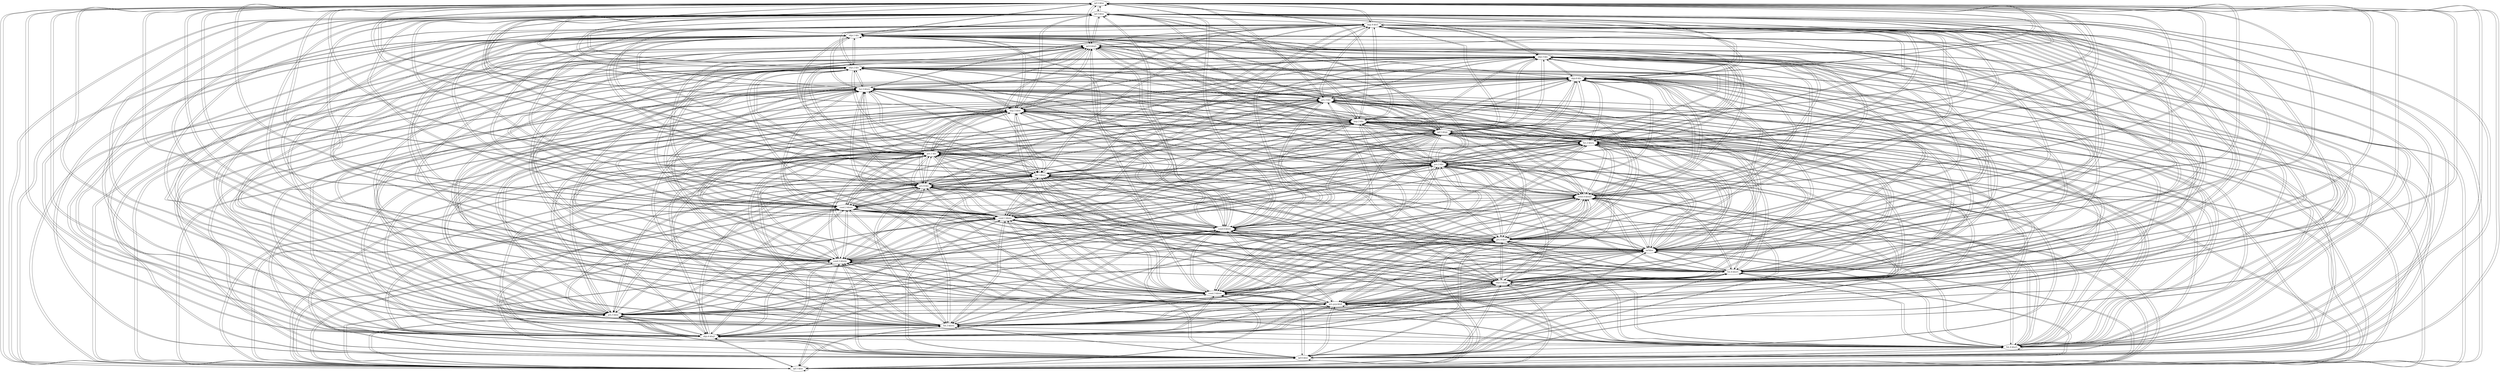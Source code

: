 digraph  {
	node [label="\N"];
	"ipf.2-kloE"	 [cell="ipf.2",
		label="ipf.2-kloe",
		tense=ipf,
		weight=1.0];
	"ipf.2-kloE" -> "ipf.2-kloE"	 [weight=1.0];
	"ipf.3-kloE"	 [cell="ipf.3",
		label="ipf.3-kloe",
		tense=ipf,
		weight=1.0];
	"ipf.2-kloE" -> "ipf.3-kloE"	 [weight=1.0];
	"ipf.1-kloE"	 [cell="ipf.1",
		label="ipf.1-kloe",
		tense=ipf,
		weight=1.0];
	"ipf.2-kloE" -> "ipf.1-kloE"	 [weight=1.0];
	"ipf.6-kloE"	 [cell="ipf.6",
		label="ipf.6-kloe",
		tense=ipf,
		weight=1.0];
	"ipf.2-kloE" -> "ipf.6-kloE"	 [weight=1.0];
	"fut.4-klorô"	 [cell="fut.4",
		label="fut.4-klorɔ̃",
		tense=fut,
		weight=1.0];
	"ipf.2-kloE" -> "fut.4-klorô"	 [weight=1.0];
	"sbjv.4-klojô"	 [cell="sbjv.4",
		label="sbjv.4-klojɔ̃",
		tense=sbjv,
		weight=1.0];
	"ipf.2-kloE" -> "sbjv.4-klojô"	 [weight=1.0];
	"fut.3-klora"	 [cell="fut.3",
		label="fut.3-klora",
		tense=fut,
		weight=1.0];
	"ipf.2-kloE" -> "fut.3-klora"	 [weight=1.0];
	"prs.5-kloE"	 [cell="prs.5",
		label="prs.5-kloe",
		tense=prs,
		weight=1.0];
	"ipf.2-kloE" -> "prs.5-kloE"	 [weight=1.0];
	"prs.pcp-kloâ"	 [cell="prs.pcp",
		label="prs.pcp-kloɑ̃",
		tense="prs.pcp",
		weight=1.0];
	"ipf.2-kloE" -> "prs.pcp-kloâ"	 [weight=1.0];
	"cond.3-klorE"	 [cell="cond.3",
		label="cond.3-klore",
		tense=cond,
		weight=1.0];
	"ipf.2-kloE" -> "cond.3-klorE"	 [weight=1.0];
	"sbjv.5-klojE"	 [cell="sbjv.5",
		label="sbjv.5-kloje",
		tense=sbjv,
		weight=1.0];
	"ipf.2-kloE" -> "sbjv.5-klojE"	 [weight=1.0];
	"fut.6-klorô"	 [cell="fut.6",
		label="fut.6-klorɔ̃",
		tense=fut,
		weight=1.0];
	"ipf.2-kloE" -> "fut.6-klorô"	 [weight=1.0];
	"cond.5-klorjE"	 [cell="cond.5",
		label="cond.5-klorje",
		tense=cond,
		weight=1.0];
	"ipf.2-kloE" -> "cond.5-klorjE"	 [weight=1.0];
	"inf-klor"	 [cell=inf,
		label="inf-klor",
		tense=inf,
		weight=1.0];
	"ipf.2-kloE" -> "inf-klor"	 [weight=0.01];
	"prs.4-kloô"	 [cell="prs.4",
		label="prs.4-kloɔ̃",
		tense=prs,
		weight=1.0];
	"ipf.2-kloE" -> "prs.4-kloô"	 [weight=1.0];
	"cond.6-klorE"	 [cell="cond.6",
		label="cond.6-klore",
		tense=cond,
		weight=1.0];
	"ipf.2-kloE" -> "cond.6-klorE"	 [weight=1.0];
	"cond.1-klorE"	 [cell="cond.1",
		label="cond.1-klore",
		tense=cond,
		weight=1.0];
	"ipf.2-kloE" -> "cond.1-klorE"	 [weight=1.0];
	"cond.2-klorE"	 [cell="cond.2",
		label="cond.2-klore",
		tense=cond,
		weight=1.0];
	"ipf.2-kloE" -> "cond.2-klorE"	 [weight=1.0];
	"cond.4-klorjô"	 [cell="cond.4",
		label="cond.4-klorjɔ̃",
		tense=cond,
		weight=1.0];
	"ipf.2-kloE" -> "cond.4-klorjô"	 [weight=1.0];
	"prs.6-klo"	 [cell="prs.6",
		label="prs.6-klo",
		tense=prs,
		weight=1.0];
	"ipf.2-kloE" -> "prs.6-klo"	 [weight=1.0];
	"fut.1-klorE"	 [cell="fut.1",
		label="fut.1-klore",
		tense=fut,
		weight=1.0];
	"ipf.2-kloE" -> "fut.1-klorE"	 [weight=1.0];
	"prs.2-klo"	 [cell="prs.2",
		label="prs.2-klo",
		tense=prs,
		weight=1.0];
	"ipf.2-kloE" -> "prs.2-klo"	 [weight=1.0];
	"prs.1-klo"	 [cell="prs.1",
		label="prs.1-klo",
		tense=prs,
		weight=1.0];
	"ipf.2-kloE" -> "prs.1-klo"	 [weight=1.0];
	"fut.2-klora"	 [cell="fut.2",
		label="fut.2-klora",
		tense=fut,
		weight=1.0];
	"ipf.2-kloE" -> "fut.2-klora"	 [weight=1.0];
	"ipf.5-klojE"	 [cell="ipf.5",
		label="ipf.5-kloje",
		tense=ipf,
		weight=1.0];
	"ipf.2-kloE" -> "ipf.5-klojE"	 [weight=1.0];
	"imp.2-klo"	 [cell="imp.2",
		label="imp.2-klo",
		tense=imp,
		weight=1.0];
	"ipf.2-kloE" -> "imp.2-klo"	 [weight=1.0];
	"imp.5-kloE"	 [cell="imp.5",
		label="imp.5-kloe",
		tense=imp,
		weight=1.0];
	"ipf.2-kloE" -> "imp.5-kloE"	 [weight=1.0];
	"prs.3-klo"	 [cell="prs.3",
		label="prs.3-klo",
		tense=prs,
		weight=1.0];
	"ipf.2-kloE" -> "prs.3-klo"	 [weight=1.0];
	"fut.5-klorE"	 [cell="fut.5",
		label="fut.5-klore",
		tense=fut,
		weight=1.0];
	"ipf.2-kloE" -> "fut.5-klorE"	 [weight=1.0];
	"sbjv.6-klo"	 [cell="sbjv.6",
		label="sbjv.6-klo",
		tense=sbjv,
		weight=1.0];
	"ipf.2-kloE" -> "sbjv.6-klo"	 [weight=1.0];
	"sbjv.2-klo"	 [cell="sbjv.2",
		label="sbjv.2-klo",
		tense=sbjv,
		weight=1.0];
	"ipf.2-kloE" -> "sbjv.2-klo"	 [weight=1.0];
	"sbjv.3-klo"	 [cell="sbjv.3",
		label="sbjv.3-klo",
		tense=sbjv,
		weight=1.0];
	"ipf.2-kloE" -> "sbjv.3-klo"	 [weight=1.0];
	"ipf.4-klojô"	 [cell="ipf.4",
		label="ipf.4-klojɔ̃",
		tense=ipf,
		weight=1.0];
	"ipf.2-kloE" -> "ipf.4-klojô"	 [weight=1.0];
	"sbjv.1-klo"	 [cell="sbjv.1",
		label="sbjv.1-klo",
		tense=sbjv,
		weight=1.0];
	"ipf.2-kloE" -> "sbjv.1-klo"	 [weight=1.0];
	"imp.4-kloô"	 [cell="imp.4",
		label="imp.4-kloɔ̃",
		tense=imp,
		weight=1.0];
	"ipf.2-kloE" -> "imp.4-kloô"	 [weight=1.0];
	"ipf.3-kloE" -> "ipf.2-kloE"	 [weight=1.0];
	"ipf.3-kloE" -> "ipf.3-kloE"	 [weight=1.0];
	"ipf.3-kloE" -> "ipf.1-kloE"	 [weight=1.0];
	"ipf.3-kloE" -> "ipf.6-kloE"	 [weight=1.0];
	"ipf.3-kloE" -> "fut.4-klorô"	 [weight=1.0];
	"ipf.3-kloE" -> "sbjv.4-klojô"	 [weight=1.0];
	"ipf.3-kloE" -> "fut.3-klora"	 [weight=1.0];
	"ipf.3-kloE" -> "prs.5-kloE"	 [weight=1.0];
	"ipf.3-kloE" -> "prs.pcp-kloâ"	 [weight=1.0];
	"ipf.3-kloE" -> "cond.3-klorE"	 [weight=1.0];
	"ipf.3-kloE" -> "sbjv.5-klojE"	 [weight=1.0];
	"ipf.3-kloE" -> "fut.6-klorô"	 [weight=1.0];
	"ipf.3-kloE" -> "cond.5-klorjE"	 [weight=1.0];
	"ipf.3-kloE" -> "inf-klor"	 [weight=0.01];
	"ipf.3-kloE" -> "prs.4-kloô"	 [weight=1.0];
	"ipf.3-kloE" -> "cond.6-klorE"	 [weight=1.0];
	"ipf.3-kloE" -> "cond.1-klorE"	 [weight=1.0];
	"ipf.3-kloE" -> "cond.2-klorE"	 [weight=1.0];
	"ipf.3-kloE" -> "cond.4-klorjô"	 [weight=1.0];
	"ipf.3-kloE" -> "prs.6-klo"	 [weight=1.0];
	"ipf.3-kloE" -> "fut.1-klorE"	 [weight=1.0];
	"ipf.3-kloE" -> "prs.2-klo"	 [weight=1.0];
	"ipf.3-kloE" -> "prs.1-klo"	 [weight=1.0];
	"ipf.3-kloE" -> "fut.2-klora"	 [weight=1.0];
	"ipf.3-kloE" -> "ipf.5-klojE"	 [weight=1.0];
	"ipf.3-kloE" -> "imp.2-klo"	 [weight=1.0];
	"ipf.3-kloE" -> "imp.5-kloE"	 [weight=1.0];
	"ipf.3-kloE" -> "prs.3-klo"	 [weight=1.0];
	"ipf.3-kloE" -> "fut.5-klorE"	 [weight=1.0];
	"ipf.3-kloE" -> "sbjv.6-klo"	 [weight=1.0];
	"ipf.3-kloE" -> "sbjv.2-klo"	 [weight=1.0];
	"ipf.3-kloE" -> "sbjv.3-klo"	 [weight=1.0];
	"ipf.3-kloE" -> "ipf.4-klojô"	 [weight=1.0];
	"ipf.3-kloE" -> "sbjv.1-klo"	 [weight=1.0];
	"ipf.3-kloE" -> "imp.4-kloô"	 [weight=1.0];
	"ipf.1-kloE" -> "ipf.2-kloE"	 [weight=1.0];
	"ipf.1-kloE" -> "ipf.3-kloE"	 [weight=1.0];
	"ipf.1-kloE" -> "ipf.1-kloE"	 [weight=1.0];
	"ipf.1-kloE" -> "ipf.6-kloE"	 [weight=1.0];
	"ipf.1-kloE" -> "fut.4-klorô"	 [weight=1.0];
	"ipf.1-kloE" -> "sbjv.4-klojô"	 [weight=1.0];
	"ipf.1-kloE" -> "fut.3-klora"	 [weight=1.0];
	"ipf.1-kloE" -> "prs.5-kloE"	 [weight=1.0];
	"ipf.1-kloE" -> "prs.pcp-kloâ"	 [weight=1.0];
	"ipf.1-kloE" -> "cond.3-klorE"	 [weight=1.0];
	"ipf.1-kloE" -> "sbjv.5-klojE"	 [weight=1.0];
	"ipf.1-kloE" -> "fut.6-klorô"	 [weight=1.0];
	"ipf.1-kloE" -> "cond.5-klorjE"	 [weight=1.0];
	"ipf.1-kloE" -> "inf-klor"	 [weight=0.01];
	"ipf.1-kloE" -> "prs.4-kloô"	 [weight=1.0];
	"ipf.1-kloE" -> "cond.6-klorE"	 [weight=1.0];
	"ipf.1-kloE" -> "cond.1-klorE"	 [weight=1.0];
	"ipf.1-kloE" -> "cond.2-klorE"	 [weight=1.0];
	"ipf.1-kloE" -> "cond.4-klorjô"	 [weight=1.0];
	"ipf.1-kloE" -> "prs.6-klo"	 [weight=1.0];
	"ipf.1-kloE" -> "fut.1-klorE"	 [weight=1.0];
	"ipf.1-kloE" -> "prs.2-klo"	 [weight=1.0];
	"ipf.1-kloE" -> "prs.1-klo"	 [weight=1.0];
	"ipf.1-kloE" -> "fut.2-klora"	 [weight=1.0];
	"ipf.1-kloE" -> "ipf.5-klojE"	 [weight=1.0];
	"ipf.1-kloE" -> "imp.2-klo"	 [weight=1.0];
	"ipf.1-kloE" -> "imp.5-kloE"	 [weight=1.0];
	"ipf.1-kloE" -> "prs.3-klo"	 [weight=1.0];
	"ipf.1-kloE" -> "fut.5-klorE"	 [weight=1.0];
	"ipf.1-kloE" -> "sbjv.6-klo"	 [weight=1.0];
	"ipf.1-kloE" -> "sbjv.2-klo"	 [weight=1.0];
	"ipf.1-kloE" -> "sbjv.3-klo"	 [weight=1.0];
	"ipf.1-kloE" -> "ipf.4-klojô"	 [weight=1.0];
	"ipf.1-kloE" -> "sbjv.1-klo"	 [weight=1.0];
	"ipf.1-kloE" -> "imp.4-kloô"	 [weight=1.0];
	"ipf.6-kloE" -> "ipf.2-kloE"	 [weight=1.0];
	"ipf.6-kloE" -> "ipf.3-kloE"	 [weight=1.0];
	"ipf.6-kloE" -> "ipf.1-kloE"	 [weight=1.0];
	"ipf.6-kloE" -> "ipf.6-kloE"	 [weight=1.0];
	"ipf.6-kloE" -> "fut.4-klorô"	 [weight=1.0];
	"ipf.6-kloE" -> "sbjv.4-klojô"	 [weight=1.0];
	"ipf.6-kloE" -> "fut.3-klora"	 [weight=1.0];
	"ipf.6-kloE" -> "prs.5-kloE"	 [weight=1.0];
	"ipf.6-kloE" -> "prs.pcp-kloâ"	 [weight=1.0];
	"ipf.6-kloE" -> "cond.3-klorE"	 [weight=1.0];
	"ipf.6-kloE" -> "sbjv.5-klojE"	 [weight=1.0];
	"ipf.6-kloE" -> "fut.6-klorô"	 [weight=1.0];
	"ipf.6-kloE" -> "cond.5-klorjE"	 [weight=1.0];
	"ipf.6-kloE" -> "inf-klor"	 [weight=0.01];
	"ipf.6-kloE" -> "prs.4-kloô"	 [weight=1.0];
	"ipf.6-kloE" -> "cond.6-klorE"	 [weight=1.0];
	"ipf.6-kloE" -> "cond.1-klorE"	 [weight=1.0];
	"ipf.6-kloE" -> "cond.2-klorE"	 [weight=1.0];
	"ipf.6-kloE" -> "cond.4-klorjô"	 [weight=1.0];
	"ipf.6-kloE" -> "prs.6-klo"	 [weight=1.0];
	"ipf.6-kloE" -> "fut.1-klorE"	 [weight=1.0];
	"ipf.6-kloE" -> "prs.2-klo"	 [weight=1.0];
	"ipf.6-kloE" -> "prs.1-klo"	 [weight=1.0];
	"ipf.6-kloE" -> "fut.2-klora"	 [weight=1.0];
	"ipf.6-kloE" -> "ipf.5-klojE"	 [weight=1.0];
	"ipf.6-kloE" -> "imp.2-klo"	 [weight=1.0];
	"ipf.6-kloE" -> "imp.5-kloE"	 [weight=1.0];
	"ipf.6-kloE" -> "prs.3-klo"	 [weight=1.0];
	"ipf.6-kloE" -> "fut.5-klorE"	 [weight=1.0];
	"ipf.6-kloE" -> "sbjv.6-klo"	 [weight=1.0];
	"ipf.6-kloE" -> "sbjv.2-klo"	 [weight=1.0];
	"ipf.6-kloE" -> "sbjv.3-klo"	 [weight=1.0];
	"ipf.6-kloE" -> "ipf.4-klojô"	 [weight=1.0];
	"ipf.6-kloE" -> "sbjv.1-klo"	 [weight=1.0];
	"ipf.6-kloE" -> "imp.4-kloô"	 [weight=1.0];
	"fut.4-klorô" -> "ipf.2-kloE"	 [weight=1.0];
	"fut.4-klorô" -> "ipf.3-kloE"	 [weight=1.0];
	"fut.4-klorô" -> "ipf.1-kloE"	 [weight=1.0];
	"fut.4-klorô" -> "ipf.6-kloE"	 [weight=1.0];
	"fut.4-klorô" -> "fut.4-klorô"	 [weight=1.0];
	"fut.4-klorô" -> "sbjv.4-klojô"	 [weight=1.0];
	"fut.4-klorô" -> "fut.3-klora"	 [weight=1.0];
	"fut.4-klorô" -> "prs.5-kloE"	 [weight=1.0];
	"fut.4-klorô" -> "prs.pcp-kloâ"	 [weight=1.0];
	"fut.4-klorô" -> "cond.3-klorE"	 [weight=1.0];
	"fut.4-klorô" -> "sbjv.5-klojE"	 [weight=1.0];
	"fut.4-klorô" -> "fut.6-klorô"	 [weight=1.0];
	"fut.4-klorô" -> "cond.5-klorjE"	 [weight=1.0];
	"fut.4-klorô" -> "inf-klor"	 [weight=0.22];
	"fut.4-klorô" -> "prs.4-kloô"	 [weight=1.0];
	"fut.4-klorô" -> "cond.6-klorE"	 [weight=1.0];
	"fut.4-klorô" -> "cond.1-klorE"	 [weight=1.0];
	"fut.4-klorô" -> "cond.2-klorE"	 [weight=1.0];
	"fut.4-klorô" -> "cond.4-klorjô"	 [weight=1.0];
	"fut.4-klorô" -> "prs.6-klo"	 [weight=1.0];
	"fut.4-klorô" -> "fut.1-klorE"	 [weight=1.0];
	"fut.4-klorô" -> "prs.2-klo"	 [weight=1.0];
	"fut.4-klorô" -> "prs.1-klo"	 [weight=1.0];
	"fut.4-klorô" -> "fut.2-klora"	 [weight=1.0];
	"fut.4-klorô" -> "ipf.5-klojE"	 [weight=1.0];
	"fut.4-klorô" -> "imp.2-klo"	 [weight=1.0];
	"fut.4-klorô" -> "imp.5-kloE"	 [weight=1.0];
	"fut.4-klorô" -> "prs.3-klo"	 [weight=1.0];
	"fut.4-klorô" -> "fut.5-klorE"	 [weight=1.0];
	"fut.4-klorô" -> "sbjv.6-klo"	 [weight=1.0];
	"fut.4-klorô" -> "sbjv.2-klo"	 [weight=1.0];
	"fut.4-klorô" -> "sbjv.3-klo"	 [weight=1.0];
	"fut.4-klorô" -> "ipf.4-klojô"	 [weight=1.0];
	"fut.4-klorô" -> "sbjv.1-klo"	 [weight=1.0];
	"fut.4-klorô" -> "imp.4-kloô"	 [weight=1.0];
	"sbjv.4-klojô" -> "ipf.2-kloE"	 [weight=0.92];
	"sbjv.4-klojô" -> "ipf.3-kloE"	 [weight=0.92];
	"sbjv.4-klojô" -> "ipf.1-kloE"	 [weight=0.92];
	"sbjv.4-klojô" -> "ipf.6-kloE"	 [weight=0.92];
	"sbjv.4-klojô" -> "fut.4-klorô"	 [weight=0.59];
	"sbjv.4-klojô" -> "sbjv.4-klojô"	 [weight=1.0];
	"sbjv.4-klojô" -> "fut.3-klora"	 [weight=0.59];
	"sbjv.4-klojô" -> "prs.5-kloE"	 [weight=0.92];
	"sbjv.4-klojô" -> "prs.pcp-kloâ"	 [weight=0.92];
	"sbjv.4-klojô" -> "cond.3-klorE"	 [weight=0.59];
	"sbjv.4-klojô" -> "sbjv.5-klojE"	 [weight=1.0];
	"sbjv.4-klojô" -> "fut.6-klorô"	 [weight=0.59];
	"sbjv.4-klojô" -> "cond.5-klorjE"	 [weight=0.59];
	"sbjv.4-klojô" -> "inf-klor"	 [weight=0.01];
	"sbjv.4-klojô" -> "prs.4-kloô"	 [weight=0.92];
	"sbjv.4-klojô" -> "cond.6-klorE"	 [weight=0.59];
	"sbjv.4-klojô" -> "cond.1-klorE"	 [weight=0.59];
	"sbjv.4-klojô" -> "cond.2-klorE"	 [weight=0.59];
	"sbjv.4-klojô" -> "cond.4-klorjô"	 [weight=0.59];
	"sbjv.4-klojô" -> "prs.6-klo"	 [weight=0.49];
	"sbjv.4-klojô" -> "fut.1-klorE"	 [weight=0.59];
	"sbjv.4-klojô" -> "prs.2-klo"	 [weight=0.46];
	"sbjv.4-klojô" -> "prs.1-klo"	 [weight=0.46];
	"sbjv.4-klojô" -> "fut.2-klora"	 [weight=0.59];
	"sbjv.4-klojô" -> "ipf.5-klojE"	 [weight=1.0];
	"sbjv.4-klojô" -> "imp.2-klo"	 [weight=0.46];
	"sbjv.4-klojô" -> "imp.5-kloE"	 [weight=0.92];
	"sbjv.4-klojô" -> "prs.3-klo"	 [weight=0.46];
	"sbjv.4-klojô" -> "fut.5-klorE"	 [weight=0.59];
	"sbjv.4-klojô" -> "sbjv.6-klo"	 [weight=0.46];
	"sbjv.4-klojô" -> "sbjv.2-klo"	 [weight=0.46];
	"sbjv.4-klojô" -> "sbjv.3-klo"	 [weight=0.46];
	"sbjv.4-klojô" -> "ipf.4-klojô"	 [weight=1.0];
	"sbjv.4-klojô" -> "sbjv.1-klo"	 [weight=0.46];
	"sbjv.4-klojô" -> "imp.4-kloô"	 [weight=0.92];
	"fut.3-klora" -> "ipf.2-kloE"	 [weight=1.0];
	"fut.3-klora" -> "ipf.3-kloE"	 [weight=1.0];
	"fut.3-klora" -> "ipf.1-kloE"	 [weight=1.0];
	"fut.3-klora" -> "ipf.6-kloE"	 [weight=1.0];
	"fut.3-klora" -> "fut.4-klorô"	 [weight=1.0];
	"fut.3-klora" -> "sbjv.4-klojô"	 [weight=1.0];
	"fut.3-klora" -> "fut.3-klora"	 [weight=1.0];
	"fut.3-klora" -> "prs.5-kloE"	 [weight=1.0];
	"fut.3-klora" -> "prs.pcp-kloâ"	 [weight=1.0];
	"fut.3-klora" -> "cond.3-klorE"	 [weight=1.0];
	"fut.3-klora" -> "sbjv.5-klojE"	 [weight=1.0];
	"fut.3-klora" -> "fut.6-klorô"	 [weight=1.0];
	"fut.3-klora" -> "cond.5-klorjE"	 [weight=1.0];
	"fut.3-klora" -> "inf-klor"	 [weight=0.22];
	"fut.3-klora" -> "prs.4-kloô"	 [weight=1.0];
	"fut.3-klora" -> "cond.6-klorE"	 [weight=1.0];
	"fut.3-klora" -> "cond.1-klorE"	 [weight=1.0];
	"fut.3-klora" -> "cond.2-klorE"	 [weight=1.0];
	"fut.3-klora" -> "cond.4-klorjô"	 [weight=1.0];
	"fut.3-klora" -> "prs.6-klo"	 [weight=1.0];
	"fut.3-klora" -> "fut.1-klorE"	 [weight=1.0];
	"fut.3-klora" -> "prs.2-klo"	 [weight=1.0];
	"fut.3-klora" -> "prs.1-klo"	 [weight=1.0];
	"fut.3-klora" -> "fut.2-klora"	 [weight=1.0];
	"fut.3-klora" -> "ipf.5-klojE"	 [weight=1.0];
	"fut.3-klora" -> "imp.2-klo"	 [weight=1.0];
	"fut.3-klora" -> "imp.5-kloE"	 [weight=1.0];
	"fut.3-klora" -> "prs.3-klo"	 [weight=1.0];
	"fut.3-klora" -> "fut.5-klorE"	 [weight=1.0];
	"fut.3-klora" -> "sbjv.6-klo"	 [weight=1.0];
	"fut.3-klora" -> "sbjv.2-klo"	 [weight=1.0];
	"fut.3-klora" -> "sbjv.3-klo"	 [weight=1.0];
	"fut.3-klora" -> "ipf.4-klojô"	 [weight=1.0];
	"fut.3-klora" -> "sbjv.1-klo"	 [weight=1.0];
	"fut.3-klora" -> "imp.4-kloô"	 [weight=1.0];
	"prs.5-kloE" -> "ipf.2-kloE"	 [weight=1.0];
	"prs.5-kloE" -> "ipf.3-kloE"	 [weight=1.0];
	"prs.5-kloE" -> "ipf.1-kloE"	 [weight=1.0];
	"prs.5-kloE" -> "ipf.6-kloE"	 [weight=1.0];
	"prs.5-kloE" -> "fut.4-klorô"	 [weight=1.0];
	"prs.5-kloE" -> "sbjv.4-klojô"	 [weight=1.0];
	"prs.5-kloE" -> "fut.3-klora"	 [weight=1.0];
	"prs.5-kloE" -> "prs.5-kloE"	 [weight=1.0];
	"prs.5-kloE" -> "prs.pcp-kloâ"	 [weight=1.0];
	"prs.5-kloE" -> "cond.3-klorE"	 [weight=1.0];
	"prs.5-kloE" -> "sbjv.5-klojE"	 [weight=1.0];
	"prs.5-kloE" -> "fut.6-klorô"	 [weight=1.0];
	"prs.5-kloE" -> "cond.5-klorjE"	 [weight=1.0];
	"prs.5-kloE" -> "inf-klor"	 [weight=0.05];
	"prs.5-kloE" -> "prs.4-kloô"	 [weight=1.0];
	"prs.5-kloE" -> "cond.6-klorE"	 [weight=1.0];
	"prs.5-kloE" -> "cond.1-klorE"	 [weight=1.0];
	"prs.5-kloE" -> "cond.2-klorE"	 [weight=1.0];
	"prs.5-kloE" -> "cond.4-klorjô"	 [weight=1.0];
	"prs.5-kloE" -> "prs.6-klo"	 [weight=1.0];
	"prs.5-kloE" -> "fut.1-klorE"	 [weight=1.0];
	"prs.5-kloE" -> "prs.2-klo"	 [weight=1.0];
	"prs.5-kloE" -> "prs.1-klo"	 [weight=1.0];
	"prs.5-kloE" -> "fut.2-klora"	 [weight=1.0];
	"prs.5-kloE" -> "ipf.5-klojE"	 [weight=1.0];
	"prs.5-kloE" -> "imp.2-klo"	 [weight=1.0];
	"prs.5-kloE" -> "imp.5-kloE"	 [weight=1.0];
	"prs.5-kloE" -> "prs.3-klo"	 [weight=1.0];
	"prs.5-kloE" -> "fut.5-klorE"	 [weight=1.0];
	"prs.5-kloE" -> "sbjv.6-klo"	 [weight=1.0];
	"prs.5-kloE" -> "sbjv.2-klo"	 [weight=1.0];
	"prs.5-kloE" -> "sbjv.3-klo"	 [weight=1.0];
	"prs.5-kloE" -> "ipf.4-klojô"	 [weight=1.0];
	"prs.5-kloE" -> "sbjv.1-klo"	 [weight=1.0];
	"prs.5-kloE" -> "imp.4-kloô"	 [weight=1.0];
	"prs.pcp-kloâ" -> "ipf.2-kloE"	 [weight=1.0];
	"prs.pcp-kloâ" -> "ipf.3-kloE"	 [weight=1.0];
	"prs.pcp-kloâ" -> "ipf.1-kloE"	 [weight=1.0];
	"prs.pcp-kloâ" -> "ipf.6-kloE"	 [weight=1.0];
	"prs.pcp-kloâ" -> "fut.4-klorô"	 [weight=1.0];
	"prs.pcp-kloâ" -> "sbjv.4-klojô"	 [weight=1.0];
	"prs.pcp-kloâ" -> "fut.3-klora"	 [weight=1.0];
	"prs.pcp-kloâ" -> "prs.5-kloE"	 [weight=1.0];
	"prs.pcp-kloâ" -> "prs.pcp-kloâ"	 [weight=1.0];
	"prs.pcp-kloâ" -> "cond.3-klorE"	 [weight=1.0];
	"prs.pcp-kloâ" -> "sbjv.5-klojE"	 [weight=1.0];
	"prs.pcp-kloâ" -> "fut.6-klorô"	 [weight=1.0];
	"prs.pcp-kloâ" -> "cond.5-klorjE"	 [weight=1.0];
	"prs.pcp-kloâ" -> "inf-klor"	 [weight=0.01];
	"prs.pcp-kloâ" -> "prs.4-kloô"	 [weight=1.0];
	"prs.pcp-kloâ" -> "cond.6-klorE"	 [weight=1.0];
	"prs.pcp-kloâ" -> "cond.1-klorE"	 [weight=1.0];
	"prs.pcp-kloâ" -> "cond.2-klorE"	 [weight=1.0];
	"prs.pcp-kloâ" -> "cond.4-klorjô"	 [weight=1.0];
	"prs.pcp-kloâ" -> "prs.6-klo"	 [weight=1.0];
	"prs.pcp-kloâ" -> "fut.1-klorE"	 [weight=1.0];
	"prs.pcp-kloâ" -> "prs.2-klo"	 [weight=1.0];
	"prs.pcp-kloâ" -> "prs.1-klo"	 [weight=1.0];
	"prs.pcp-kloâ" -> "fut.2-klora"	 [weight=1.0];
	"prs.pcp-kloâ" -> "ipf.5-klojE"	 [weight=1.0];
	"prs.pcp-kloâ" -> "imp.2-klo"	 [weight=1.0];
	"prs.pcp-kloâ" -> "imp.5-kloE"	 [weight=1.0];
	"prs.pcp-kloâ" -> "prs.3-klo"	 [weight=1.0];
	"prs.pcp-kloâ" -> "fut.5-klorE"	 [weight=1.0];
	"prs.pcp-kloâ" -> "sbjv.6-klo"	 [weight=1.0];
	"prs.pcp-kloâ" -> "sbjv.2-klo"	 [weight=1.0];
	"prs.pcp-kloâ" -> "sbjv.3-klo"	 [weight=1.0];
	"prs.pcp-kloâ" -> "ipf.4-klojô"	 [weight=1.0];
	"prs.pcp-kloâ" -> "sbjv.1-klo"	 [weight=1.0];
	"prs.pcp-kloâ" -> "imp.4-kloô"	 [weight=1.0];
	"cond.3-klorE" -> "ipf.2-kloE"	 [weight=1.0];
	"cond.3-klorE" -> "ipf.3-kloE"	 [weight=1.0];
	"cond.3-klorE" -> "ipf.1-kloE"	 [weight=1.0];
	"cond.3-klorE" -> "ipf.6-kloE"	 [weight=1.0];
	"cond.3-klorE" -> "fut.4-klorô"	 [weight=1.0];
	"cond.3-klorE" -> "sbjv.4-klojô"	 [weight=1.0];
	"cond.3-klorE" -> "fut.3-klora"	 [weight=1.0];
	"cond.3-klorE" -> "prs.5-kloE"	 [weight=1.0];
	"cond.3-klorE" -> "prs.pcp-kloâ"	 [weight=1.0];
	"cond.3-klorE" -> "cond.3-klorE"	 [weight=1.0];
	"cond.3-klorE" -> "sbjv.5-klojE"	 [weight=1.0];
	"cond.3-klorE" -> "fut.6-klorô"	 [weight=1.0];
	"cond.3-klorE" -> "cond.5-klorjE"	 [weight=1.0];
	"cond.3-klorE" -> "inf-klor"	 [weight=0.26];
	"cond.3-klorE" -> "prs.4-kloô"	 [weight=1.0];
	"cond.3-klorE" -> "cond.6-klorE"	 [weight=1.0];
	"cond.3-klorE" -> "cond.1-klorE"	 [weight=1.0];
	"cond.3-klorE" -> "cond.2-klorE"	 [weight=1.0];
	"cond.3-klorE" -> "cond.4-klorjô"	 [weight=1.0];
	"cond.3-klorE" -> "prs.6-klo"	 [weight=1.0];
	"cond.3-klorE" -> "fut.1-klorE"	 [weight=1.0];
	"cond.3-klorE" -> "prs.2-klo"	 [weight=1.0];
	"cond.3-klorE" -> "prs.1-klo"	 [weight=1.0];
	"cond.3-klorE" -> "fut.2-klora"	 [weight=1.0];
	"cond.3-klorE" -> "ipf.5-klojE"	 [weight=1.0];
	"cond.3-klorE" -> "imp.2-klo"	 [weight=1.0];
	"cond.3-klorE" -> "imp.5-kloE"	 [weight=1.0];
	"cond.3-klorE" -> "prs.3-klo"	 [weight=1.0];
	"cond.3-klorE" -> "fut.5-klorE"	 [weight=1.0];
	"cond.3-klorE" -> "sbjv.6-klo"	 [weight=1.0];
	"cond.3-klorE" -> "sbjv.2-klo"	 [weight=1.0];
	"cond.3-klorE" -> "sbjv.3-klo"	 [weight=1.0];
	"cond.3-klorE" -> "ipf.4-klojô"	 [weight=1.0];
	"cond.3-klorE" -> "sbjv.1-klo"	 [weight=1.0];
	"cond.3-klorE" -> "imp.4-kloô"	 [weight=1.0];
	"sbjv.5-klojE" -> "ipf.2-kloE"	 [weight=0.92];
	"sbjv.5-klojE" -> "ipf.3-kloE"	 [weight=0.92];
	"sbjv.5-klojE" -> "ipf.1-kloE"	 [weight=0.92];
	"sbjv.5-klojE" -> "ipf.6-kloE"	 [weight=0.92];
	"sbjv.5-klojE" -> "fut.4-klorô"	 [weight=0.59];
	"sbjv.5-klojE" -> "sbjv.4-klojô"	 [weight=1.0];
	"sbjv.5-klojE" -> "fut.3-klora"	 [weight=0.59];
	"sbjv.5-klojE" -> "prs.5-kloE"	 [weight=0.92];
	"sbjv.5-klojE" -> "prs.pcp-kloâ"	 [weight=0.92];
	"sbjv.5-klojE" -> "cond.3-klorE"	 [weight=0.59];
	"sbjv.5-klojE" -> "sbjv.5-klojE"	 [weight=1.0];
	"sbjv.5-klojE" -> "fut.6-klorô"	 [weight=0.59];
	"sbjv.5-klojE" -> "cond.5-klorjE"	 [weight=0.59];
	"sbjv.5-klojE" -> "inf-klor"	 [weight=0.01];
	"sbjv.5-klojE" -> "prs.4-kloô"	 [weight=0.92];
	"sbjv.5-klojE" -> "cond.6-klorE"	 [weight=0.59];
	"sbjv.5-klojE" -> "cond.1-klorE"	 [weight=0.59];
	"sbjv.5-klojE" -> "cond.2-klorE"	 [weight=0.59];
	"sbjv.5-klojE" -> "cond.4-klorjô"	 [weight=0.59];
	"sbjv.5-klojE" -> "prs.6-klo"	 [weight=0.49];
	"sbjv.5-klojE" -> "fut.1-klorE"	 [weight=0.59];
	"sbjv.5-klojE" -> "prs.2-klo"	 [weight=0.46];
	"sbjv.5-klojE" -> "prs.1-klo"	 [weight=0.46];
	"sbjv.5-klojE" -> "fut.2-klora"	 [weight=0.59];
	"sbjv.5-klojE" -> "ipf.5-klojE"	 [weight=1.0];
	"sbjv.5-klojE" -> "imp.2-klo"	 [weight=0.46];
	"sbjv.5-klojE" -> "imp.5-kloE"	 [weight=0.92];
	"sbjv.5-klojE" -> "prs.3-klo"	 [weight=0.46];
	"sbjv.5-klojE" -> "fut.5-klorE"	 [weight=0.59];
	"sbjv.5-klojE" -> "sbjv.6-klo"	 [weight=0.46];
	"sbjv.5-klojE" -> "sbjv.2-klo"	 [weight=0.46];
	"sbjv.5-klojE" -> "sbjv.3-klo"	 [weight=0.46];
	"sbjv.5-klojE" -> "ipf.4-klojô"	 [weight=1.0];
	"sbjv.5-klojE" -> "sbjv.1-klo"	 [weight=0.46];
	"sbjv.5-klojE" -> "imp.4-kloô"	 [weight=0.92];
	"fut.6-klorô" -> "ipf.2-kloE"	 [weight=1.0];
	"fut.6-klorô" -> "ipf.3-kloE"	 [weight=1.0];
	"fut.6-klorô" -> "ipf.1-kloE"	 [weight=1.0];
	"fut.6-klorô" -> "ipf.6-kloE"	 [weight=1.0];
	"fut.6-klorô" -> "fut.4-klorô"	 [weight=1.0];
	"fut.6-klorô" -> "sbjv.4-klojô"	 [weight=1.0];
	"fut.6-klorô" -> "fut.3-klora"	 [weight=1.0];
	"fut.6-klorô" -> "prs.5-kloE"	 [weight=1.0];
	"fut.6-klorô" -> "prs.pcp-kloâ"	 [weight=1.0];
	"fut.6-klorô" -> "cond.3-klorE"	 [weight=1.0];
	"fut.6-klorô" -> "sbjv.5-klojE"	 [weight=1.0];
	"fut.6-klorô" -> "fut.6-klorô"	 [weight=1.0];
	"fut.6-klorô" -> "cond.5-klorjE"	 [weight=1.0];
	"fut.6-klorô" -> "inf-klor"	 [weight=0.22];
	"fut.6-klorô" -> "prs.4-kloô"	 [weight=1.0];
	"fut.6-klorô" -> "cond.6-klorE"	 [weight=1.0];
	"fut.6-klorô" -> "cond.1-klorE"	 [weight=1.0];
	"fut.6-klorô" -> "cond.2-klorE"	 [weight=1.0];
	"fut.6-klorô" -> "cond.4-klorjô"	 [weight=1.0];
	"fut.6-klorô" -> "prs.6-klo"	 [weight=1.0];
	"fut.6-klorô" -> "fut.1-klorE"	 [weight=1.0];
	"fut.6-klorô" -> "prs.2-klo"	 [weight=1.0];
	"fut.6-klorô" -> "prs.1-klo"	 [weight=1.0];
	"fut.6-klorô" -> "fut.2-klora"	 [weight=1.0];
	"fut.6-klorô" -> "ipf.5-klojE"	 [weight=1.0];
	"fut.6-klorô" -> "imp.2-klo"	 [weight=1.0];
	"fut.6-klorô" -> "imp.5-kloE"	 [weight=1.0];
	"fut.6-klorô" -> "prs.3-klo"	 [weight=1.0];
	"fut.6-klorô" -> "fut.5-klorE"	 [weight=1.0];
	"fut.6-klorô" -> "sbjv.6-klo"	 [weight=1.0];
	"fut.6-klorô" -> "sbjv.2-klo"	 [weight=1.0];
	"fut.6-klorô" -> "sbjv.3-klo"	 [weight=1.0];
	"fut.6-klorô" -> "ipf.4-klojô"	 [weight=1.0];
	"fut.6-klorô" -> "sbjv.1-klo"	 [weight=1.0];
	"fut.6-klorô" -> "imp.4-kloô"	 [weight=1.0];
	"cond.5-klorjE" -> "ipf.2-kloE"	 [weight=1.0];
	"cond.5-klorjE" -> "ipf.3-kloE"	 [weight=1.0];
	"cond.5-klorjE" -> "ipf.1-kloE"	 [weight=1.0];
	"cond.5-klorjE" -> "ipf.6-kloE"	 [weight=1.0];
	"cond.5-klorjE" -> "fut.4-klorô"	 [weight=1.0];
	"cond.5-klorjE" -> "sbjv.4-klojô"	 [weight=1.0];
	"cond.5-klorjE" -> "fut.3-klora"	 [weight=1.0];
	"cond.5-klorjE" -> "prs.5-kloE"	 [weight=1.0];
	"cond.5-klorjE" -> "prs.pcp-kloâ"	 [weight=1.0];
	"cond.5-klorjE" -> "cond.3-klorE"	 [weight=1.0];
	"cond.5-klorjE" -> "sbjv.5-klojE"	 [weight=1.0];
	"cond.5-klorjE" -> "fut.6-klorô"	 [weight=1.0];
	"cond.5-klorjE" -> "cond.5-klorjE"	 [weight=1.0];
	"cond.5-klorjE" -> "inf-klor"	 [weight=0.26];
	"cond.5-klorjE" -> "prs.4-kloô"	 [weight=1.0];
	"cond.5-klorjE" -> "cond.6-klorE"	 [weight=1.0];
	"cond.5-klorjE" -> "cond.1-klorE"	 [weight=1.0];
	"cond.5-klorjE" -> "cond.2-klorE"	 [weight=1.0];
	"cond.5-klorjE" -> "cond.4-klorjô"	 [weight=1.0];
	"cond.5-klorjE" -> "prs.6-klo"	 [weight=1.0];
	"cond.5-klorjE" -> "fut.1-klorE"	 [weight=1.0];
	"cond.5-klorjE" -> "prs.2-klo"	 [weight=1.0];
	"cond.5-klorjE" -> "prs.1-klo"	 [weight=1.0];
	"cond.5-klorjE" -> "fut.2-klora"	 [weight=1.0];
	"cond.5-klorjE" -> "ipf.5-klojE"	 [weight=1.0];
	"cond.5-klorjE" -> "imp.2-klo"	 [weight=1.0];
	"cond.5-klorjE" -> "imp.5-kloE"	 [weight=1.0];
	"cond.5-klorjE" -> "prs.3-klo"	 [weight=1.0];
	"cond.5-klorjE" -> "fut.5-klorE"	 [weight=1.0];
	"cond.5-klorjE" -> "sbjv.6-klo"	 [weight=1.0];
	"cond.5-klorjE" -> "sbjv.2-klo"	 [weight=1.0];
	"cond.5-klorjE" -> "sbjv.3-klo"	 [weight=1.0];
	"cond.5-klorjE" -> "ipf.4-klojô"	 [weight=1.0];
	"cond.5-klorjE" -> "sbjv.1-klo"	 [weight=1.0];
	"cond.5-klorjE" -> "imp.4-kloô"	 [weight=1.0];
	"inf-klor" -> "ipf.2-kloE"	 [weight=1.0];
	"inf-klor" -> "ipf.3-kloE"	 [weight=1.0];
	"inf-klor" -> "ipf.1-kloE"	 [weight=1.0];
	"inf-klor" -> "ipf.6-kloE"	 [weight=1.0];
	"inf-klor" -> "fut.4-klorô"	 [weight=1.0];
	"inf-klor" -> "sbjv.4-klojô"	 [weight=1.0];
	"inf-klor" -> "fut.3-klora"	 [weight=1.0];
	"inf-klor" -> "prs.5-kloE"	 [weight=1.0];
	"inf-klor" -> "prs.pcp-kloâ"	 [weight=1.0];
	"inf-klor" -> "cond.3-klorE"	 [weight=1.0];
	"inf-klor" -> "sbjv.5-klojE"	 [weight=1.0];
	"inf-klor" -> "fut.6-klorô"	 [weight=1.0];
	"inf-klor" -> "cond.5-klorjE"	 [weight=1.0];
	"inf-klor" -> "inf-klor"	 [weight=1.0];
	"inf-klor" -> "prs.4-kloô"	 [weight=1.0];
	"inf-klor" -> "cond.6-klorE"	 [weight=1.0];
	"inf-klor" -> "cond.1-klorE"	 [weight=1.0];
	"inf-klor" -> "cond.2-klorE"	 [weight=1.0];
	"inf-klor" -> "cond.4-klorjô"	 [weight=1.0];
	"inf-klor" -> "prs.6-klo"	 [weight=1.0];
	"inf-klor" -> "fut.1-klorE"	 [weight=1.0];
	"inf-klor" -> "prs.2-klo"	 [weight=1.0];
	"inf-klor" -> "prs.1-klo"	 [weight=1.0];
	"inf-klor" -> "fut.2-klora"	 [weight=1.0];
	"inf-klor" -> "ipf.5-klojE"	 [weight=1.0];
	"inf-klor" -> "imp.2-klo"	 [weight=1.0];
	"inf-klor" -> "imp.5-kloE"	 [weight=1.0];
	"inf-klor" -> "prs.3-klo"	 [weight=1.0];
	"inf-klor" -> "fut.5-klorE"	 [weight=1.0];
	"inf-klor" -> "sbjv.6-klo"	 [weight=1.0];
	"inf-klor" -> "sbjv.2-klo"	 [weight=1.0];
	"inf-klor" -> "sbjv.3-klo"	 [weight=1.0];
	"inf-klor" -> "ipf.4-klojô"	 [weight=1.0];
	"inf-klor" -> "sbjv.1-klo"	 [weight=1.0];
	"inf-klor" -> "imp.4-kloô"	 [weight=1.0];
	"prs.4-kloô" -> "ipf.2-kloE"	 [weight=1.0];
	"prs.4-kloô" -> "ipf.3-kloE"	 [weight=1.0];
	"prs.4-kloô" -> "ipf.1-kloE"	 [weight=1.0];
	"prs.4-kloô" -> "ipf.6-kloE"	 [weight=1.0];
	"prs.4-kloô" -> "fut.4-klorô"	 [weight=1.0];
	"prs.4-kloô" -> "sbjv.4-klojô"	 [weight=1.0];
	"prs.4-kloô" -> "fut.3-klora"	 [weight=1.0];
	"prs.4-kloô" -> "prs.5-kloE"	 [weight=1.0];
	"prs.4-kloô" -> "prs.pcp-kloâ"	 [weight=1.0];
	"prs.4-kloô" -> "cond.3-klorE"	 [weight=1.0];
	"prs.4-kloô" -> "sbjv.5-klojE"	 [weight=1.0];
	"prs.4-kloô" -> "fut.6-klorô"	 [weight=1.0];
	"prs.4-kloô" -> "cond.5-klorjE"	 [weight=1.0];
	"prs.4-kloô" -> "inf-klor"	 [weight=0.05];
	"prs.4-kloô" -> "prs.4-kloô"	 [weight=1.0];
	"prs.4-kloô" -> "cond.6-klorE"	 [weight=1.0];
	"prs.4-kloô" -> "cond.1-klorE"	 [weight=1.0];
	"prs.4-kloô" -> "cond.2-klorE"	 [weight=1.0];
	"prs.4-kloô" -> "cond.4-klorjô"	 [weight=1.0];
	"prs.4-kloô" -> "prs.6-klo"	 [weight=1.0];
	"prs.4-kloô" -> "fut.1-klorE"	 [weight=1.0];
	"prs.4-kloô" -> "prs.2-klo"	 [weight=1.0];
	"prs.4-kloô" -> "prs.1-klo"	 [weight=1.0];
	"prs.4-kloô" -> "fut.2-klora"	 [weight=1.0];
	"prs.4-kloô" -> "ipf.5-klojE"	 [weight=1.0];
	"prs.4-kloô" -> "imp.2-klo"	 [weight=1.0];
	"prs.4-kloô" -> "imp.5-kloE"	 [weight=1.0];
	"prs.4-kloô" -> "prs.3-klo"	 [weight=1.0];
	"prs.4-kloô" -> "fut.5-klorE"	 [weight=1.0];
	"prs.4-kloô" -> "sbjv.6-klo"	 [weight=1.0];
	"prs.4-kloô" -> "sbjv.2-klo"	 [weight=1.0];
	"prs.4-kloô" -> "sbjv.3-klo"	 [weight=1.0];
	"prs.4-kloô" -> "ipf.4-klojô"	 [weight=1.0];
	"prs.4-kloô" -> "sbjv.1-klo"	 [weight=1.0];
	"prs.4-kloô" -> "imp.4-kloô"	 [weight=1.0];
	"cond.6-klorE" -> "ipf.2-kloE"	 [weight=1.0];
	"cond.6-klorE" -> "ipf.3-kloE"	 [weight=1.0];
	"cond.6-klorE" -> "ipf.1-kloE"	 [weight=1.0];
	"cond.6-klorE" -> "ipf.6-kloE"	 [weight=1.0];
	"cond.6-klorE" -> "fut.4-klorô"	 [weight=1.0];
	"cond.6-klorE" -> "sbjv.4-klojô"	 [weight=1.0];
	"cond.6-klorE" -> "fut.3-klora"	 [weight=1.0];
	"cond.6-klorE" -> "prs.5-kloE"	 [weight=1.0];
	"cond.6-klorE" -> "prs.pcp-kloâ"	 [weight=1.0];
	"cond.6-klorE" -> "cond.3-klorE"	 [weight=1.0];
	"cond.6-klorE" -> "sbjv.5-klojE"	 [weight=1.0];
	"cond.6-klorE" -> "fut.6-klorô"	 [weight=1.0];
	"cond.6-klorE" -> "cond.5-klorjE"	 [weight=1.0];
	"cond.6-klorE" -> "inf-klor"	 [weight=0.26];
	"cond.6-klorE" -> "prs.4-kloô"	 [weight=1.0];
	"cond.6-klorE" -> "cond.6-klorE"	 [weight=1.0];
	"cond.6-klorE" -> "cond.1-klorE"	 [weight=1.0];
	"cond.6-klorE" -> "cond.2-klorE"	 [weight=1.0];
	"cond.6-klorE" -> "cond.4-klorjô"	 [weight=1.0];
	"cond.6-klorE" -> "prs.6-klo"	 [weight=1.0];
	"cond.6-klorE" -> "fut.1-klorE"	 [weight=1.0];
	"cond.6-klorE" -> "prs.2-klo"	 [weight=1.0];
	"cond.6-klorE" -> "prs.1-klo"	 [weight=1.0];
	"cond.6-klorE" -> "fut.2-klora"	 [weight=1.0];
	"cond.6-klorE" -> "ipf.5-klojE"	 [weight=1.0];
	"cond.6-klorE" -> "imp.2-klo"	 [weight=1.0];
	"cond.6-klorE" -> "imp.5-kloE"	 [weight=1.0];
	"cond.6-klorE" -> "prs.3-klo"	 [weight=1.0];
	"cond.6-klorE" -> "fut.5-klorE"	 [weight=1.0];
	"cond.6-klorE" -> "sbjv.6-klo"	 [weight=1.0];
	"cond.6-klorE" -> "sbjv.2-klo"	 [weight=1.0];
	"cond.6-klorE" -> "sbjv.3-klo"	 [weight=1.0];
	"cond.6-klorE" -> "ipf.4-klojô"	 [weight=1.0];
	"cond.6-klorE" -> "sbjv.1-klo"	 [weight=1.0];
	"cond.6-klorE" -> "imp.4-kloô"	 [weight=1.0];
	"cond.1-klorE" -> "ipf.2-kloE"	 [weight=1.0];
	"cond.1-klorE" -> "ipf.3-kloE"	 [weight=1.0];
	"cond.1-klorE" -> "ipf.1-kloE"	 [weight=1.0];
	"cond.1-klorE" -> "ipf.6-kloE"	 [weight=1.0];
	"cond.1-klorE" -> "fut.4-klorô"	 [weight=1.0];
	"cond.1-klorE" -> "sbjv.4-klojô"	 [weight=1.0];
	"cond.1-klorE" -> "fut.3-klora"	 [weight=1.0];
	"cond.1-klorE" -> "prs.5-kloE"	 [weight=1.0];
	"cond.1-klorE" -> "prs.pcp-kloâ"	 [weight=1.0];
	"cond.1-klorE" -> "cond.3-klorE"	 [weight=1.0];
	"cond.1-klorE" -> "sbjv.5-klojE"	 [weight=1.0];
	"cond.1-klorE" -> "fut.6-klorô"	 [weight=1.0];
	"cond.1-klorE" -> "cond.5-klorjE"	 [weight=1.0];
	"cond.1-klorE" -> "inf-klor"	 [weight=0.26];
	"cond.1-klorE" -> "prs.4-kloô"	 [weight=1.0];
	"cond.1-klorE" -> "cond.6-klorE"	 [weight=1.0];
	"cond.1-klorE" -> "cond.1-klorE"	 [weight=1.0];
	"cond.1-klorE" -> "cond.2-klorE"	 [weight=1.0];
	"cond.1-klorE" -> "cond.4-klorjô"	 [weight=1.0];
	"cond.1-klorE" -> "prs.6-klo"	 [weight=1.0];
	"cond.1-klorE" -> "fut.1-klorE"	 [weight=1.0];
	"cond.1-klorE" -> "prs.2-klo"	 [weight=1.0];
	"cond.1-klorE" -> "prs.1-klo"	 [weight=1.0];
	"cond.1-klorE" -> "fut.2-klora"	 [weight=1.0];
	"cond.1-klorE" -> "ipf.5-klojE"	 [weight=1.0];
	"cond.1-klorE" -> "imp.2-klo"	 [weight=1.0];
	"cond.1-klorE" -> "imp.5-kloE"	 [weight=1.0];
	"cond.1-klorE" -> "prs.3-klo"	 [weight=1.0];
	"cond.1-klorE" -> "fut.5-klorE"	 [weight=1.0];
	"cond.1-klorE" -> "sbjv.6-klo"	 [weight=1.0];
	"cond.1-klorE" -> "sbjv.2-klo"	 [weight=1.0];
	"cond.1-klorE" -> "sbjv.3-klo"	 [weight=1.0];
	"cond.1-klorE" -> "ipf.4-klojô"	 [weight=1.0];
	"cond.1-klorE" -> "sbjv.1-klo"	 [weight=1.0];
	"cond.1-klorE" -> "imp.4-kloô"	 [weight=1.0];
	"cond.2-klorE" -> "ipf.2-kloE"	 [weight=1.0];
	"cond.2-klorE" -> "ipf.3-kloE"	 [weight=1.0];
	"cond.2-klorE" -> "ipf.1-kloE"	 [weight=1.0];
	"cond.2-klorE" -> "ipf.6-kloE"	 [weight=1.0];
	"cond.2-klorE" -> "fut.4-klorô"	 [weight=1.0];
	"cond.2-klorE" -> "sbjv.4-klojô"	 [weight=1.0];
	"cond.2-klorE" -> "fut.3-klora"	 [weight=1.0];
	"cond.2-klorE" -> "prs.5-kloE"	 [weight=1.0];
	"cond.2-klorE" -> "prs.pcp-kloâ"	 [weight=1.0];
	"cond.2-klorE" -> "cond.3-klorE"	 [weight=1.0];
	"cond.2-klorE" -> "sbjv.5-klojE"	 [weight=1.0];
	"cond.2-klorE" -> "fut.6-klorô"	 [weight=1.0];
	"cond.2-klorE" -> "cond.5-klorjE"	 [weight=1.0];
	"cond.2-klorE" -> "inf-klor"	 [weight=0.26];
	"cond.2-klorE" -> "prs.4-kloô"	 [weight=1.0];
	"cond.2-klorE" -> "cond.6-klorE"	 [weight=1.0];
	"cond.2-klorE" -> "cond.1-klorE"	 [weight=1.0];
	"cond.2-klorE" -> "cond.2-klorE"	 [weight=1.0];
	"cond.2-klorE" -> "cond.4-klorjô"	 [weight=1.0];
	"cond.2-klorE" -> "prs.6-klo"	 [weight=1.0];
	"cond.2-klorE" -> "fut.1-klorE"	 [weight=1.0];
	"cond.2-klorE" -> "prs.2-klo"	 [weight=1.0];
	"cond.2-klorE" -> "prs.1-klo"	 [weight=1.0];
	"cond.2-klorE" -> "fut.2-klora"	 [weight=1.0];
	"cond.2-klorE" -> "ipf.5-klojE"	 [weight=1.0];
	"cond.2-klorE" -> "imp.2-klo"	 [weight=1.0];
	"cond.2-klorE" -> "imp.5-kloE"	 [weight=1.0];
	"cond.2-klorE" -> "prs.3-klo"	 [weight=1.0];
	"cond.2-klorE" -> "fut.5-klorE"	 [weight=1.0];
	"cond.2-klorE" -> "sbjv.6-klo"	 [weight=1.0];
	"cond.2-klorE" -> "sbjv.2-klo"	 [weight=1.0];
	"cond.2-klorE" -> "sbjv.3-klo"	 [weight=1.0];
	"cond.2-klorE" -> "ipf.4-klojô"	 [weight=1.0];
	"cond.2-klorE" -> "sbjv.1-klo"	 [weight=1.0];
	"cond.2-klorE" -> "imp.4-kloô"	 [weight=1.0];
	"cond.4-klorjô" -> "ipf.2-kloE"	 [weight=1.0];
	"cond.4-klorjô" -> "ipf.3-kloE"	 [weight=1.0];
	"cond.4-klorjô" -> "ipf.1-kloE"	 [weight=1.0];
	"cond.4-klorjô" -> "ipf.6-kloE"	 [weight=1.0];
	"cond.4-klorjô" -> "fut.4-klorô"	 [weight=1.0];
	"cond.4-klorjô" -> "sbjv.4-klojô"	 [weight=1.0];
	"cond.4-klorjô" -> "fut.3-klora"	 [weight=1.0];
	"cond.4-klorjô" -> "prs.5-kloE"	 [weight=1.0];
	"cond.4-klorjô" -> "prs.pcp-kloâ"	 [weight=1.0];
	"cond.4-klorjô" -> "cond.3-klorE"	 [weight=1.0];
	"cond.4-klorjô" -> "sbjv.5-klojE"	 [weight=1.0];
	"cond.4-klorjô" -> "fut.6-klorô"	 [weight=1.0];
	"cond.4-klorjô" -> "cond.5-klorjE"	 [weight=1.0];
	"cond.4-klorjô" -> "inf-klor"	 [weight=0.26];
	"cond.4-klorjô" -> "prs.4-kloô"	 [weight=1.0];
	"cond.4-klorjô" -> "cond.6-klorE"	 [weight=1.0];
	"cond.4-klorjô" -> "cond.1-klorE"	 [weight=1.0];
	"cond.4-klorjô" -> "cond.2-klorE"	 [weight=1.0];
	"cond.4-klorjô" -> "cond.4-klorjô"	 [weight=1.0];
	"cond.4-klorjô" -> "prs.6-klo"	 [weight=1.0];
	"cond.4-klorjô" -> "fut.1-klorE"	 [weight=1.0];
	"cond.4-klorjô" -> "prs.2-klo"	 [weight=1.0];
	"cond.4-klorjô" -> "prs.1-klo"	 [weight=1.0];
	"cond.4-klorjô" -> "fut.2-klora"	 [weight=1.0];
	"cond.4-klorjô" -> "ipf.5-klojE"	 [weight=1.0];
	"cond.4-klorjô" -> "imp.2-klo"	 [weight=1.0];
	"cond.4-klorjô" -> "imp.5-kloE"	 [weight=1.0];
	"cond.4-klorjô" -> "prs.3-klo"	 [weight=1.0];
	"cond.4-klorjô" -> "fut.5-klorE"	 [weight=1.0];
	"cond.4-klorjô" -> "sbjv.6-klo"	 [weight=1.0];
	"cond.4-klorjô" -> "sbjv.2-klo"	 [weight=1.0];
	"cond.4-klorjô" -> "sbjv.3-klo"	 [weight=1.0];
	"cond.4-klorjô" -> "ipf.4-klojô"	 [weight=1.0];
	"cond.4-klorjô" -> "sbjv.1-klo"	 [weight=1.0];
	"cond.4-klorjô" -> "imp.4-kloô"	 [weight=1.0];
	"prs.6-klo" -> "ipf.2-kloE"	 [weight=1.0];
	"prs.6-klo" -> "ipf.3-kloE"	 [weight=1.0];
	"prs.6-klo" -> "ipf.1-kloE"	 [weight=1.0];
	"prs.6-klo" -> "ipf.6-kloE"	 [weight=1.0];
	"prs.6-klo" -> "fut.4-klorô"	 [weight=1.0];
	"prs.6-klo" -> "sbjv.4-klojô"	 [weight=1.0];
	"prs.6-klo" -> "fut.3-klora"	 [weight=1.0];
	"prs.6-klo" -> "prs.5-kloE"	 [weight=1.0];
	"prs.6-klo" -> "prs.pcp-kloâ"	 [weight=1.0];
	"prs.6-klo" -> "cond.3-klorE"	 [weight=1.0];
	"prs.6-klo" -> "sbjv.5-klojE"	 [weight=1.0];
	"prs.6-klo" -> "fut.6-klorô"	 [weight=1.0];
	"prs.6-klo" -> "cond.5-klorjE"	 [weight=1.0];
	"prs.6-klo" -> "inf-klor"	 [weight=0.01];
	"prs.6-klo" -> "prs.4-kloô"	 [weight=1.0];
	"prs.6-klo" -> "cond.6-klorE"	 [weight=1.0];
	"prs.6-klo" -> "cond.1-klorE"	 [weight=1.0];
	"prs.6-klo" -> "cond.2-klorE"	 [weight=1.0];
	"prs.6-klo" -> "cond.4-klorjô"	 [weight=1.0];
	"prs.6-klo" -> "prs.6-klo"	 [weight=1.0];
	"prs.6-klo" -> "fut.1-klorE"	 [weight=1.0];
	"prs.6-klo" -> "prs.2-klo"	 [weight=1.0];
	"prs.6-klo" -> "prs.1-klo"	 [weight=1.0];
	"prs.6-klo" -> "fut.2-klora"	 [weight=1.0];
	"prs.6-klo" -> "ipf.5-klojE"	 [weight=1.0];
	"prs.6-klo" -> "imp.2-klo"	 [weight=1.0];
	"prs.6-klo" -> "imp.5-kloE"	 [weight=1.0];
	"prs.6-klo" -> "prs.3-klo"	 [weight=1.0];
	"prs.6-klo" -> "fut.5-klorE"	 [weight=1.0];
	"prs.6-klo" -> "sbjv.6-klo"	 [weight=1.0];
	"prs.6-klo" -> "sbjv.2-klo"	 [weight=1.0];
	"prs.6-klo" -> "sbjv.3-klo"	 [weight=1.0];
	"prs.6-klo" -> "ipf.4-klojô"	 [weight=1.0];
	"prs.6-klo" -> "sbjv.1-klo"	 [weight=1.0];
	"prs.6-klo" -> "imp.4-kloô"	 [weight=1.0];
	"fut.1-klorE" -> "ipf.2-kloE"	 [weight=1.0];
	"fut.1-klorE" -> "ipf.3-kloE"	 [weight=1.0];
	"fut.1-klorE" -> "ipf.1-kloE"	 [weight=1.0];
	"fut.1-klorE" -> "ipf.6-kloE"	 [weight=1.0];
	"fut.1-klorE" -> "fut.4-klorô"	 [weight=1.0];
	"fut.1-klorE" -> "sbjv.4-klojô"	 [weight=1.0];
	"fut.1-klorE" -> "fut.3-klora"	 [weight=1.0];
	"fut.1-klorE" -> "prs.5-kloE"	 [weight=1.0];
	"fut.1-klorE" -> "prs.pcp-kloâ"	 [weight=1.0];
	"fut.1-klorE" -> "cond.3-klorE"	 [weight=1.0];
	"fut.1-klorE" -> "sbjv.5-klojE"	 [weight=1.0];
	"fut.1-klorE" -> "fut.6-klorô"	 [weight=1.0];
	"fut.1-klorE" -> "cond.5-klorjE"	 [weight=1.0];
	"fut.1-klorE" -> "inf-klor"	 [weight=0.22];
	"fut.1-klorE" -> "prs.4-kloô"	 [weight=1.0];
	"fut.1-klorE" -> "cond.6-klorE"	 [weight=1.0];
	"fut.1-klorE" -> "cond.1-klorE"	 [weight=1.0];
	"fut.1-klorE" -> "cond.2-klorE"	 [weight=1.0];
	"fut.1-klorE" -> "cond.4-klorjô"	 [weight=1.0];
	"fut.1-klorE" -> "prs.6-klo"	 [weight=1.0];
	"fut.1-klorE" -> "fut.1-klorE"	 [weight=1.0];
	"fut.1-klorE" -> "prs.2-klo"	 [weight=1.0];
	"fut.1-klorE" -> "prs.1-klo"	 [weight=1.0];
	"fut.1-klorE" -> "fut.2-klora"	 [weight=1.0];
	"fut.1-klorE" -> "ipf.5-klojE"	 [weight=1.0];
	"fut.1-klorE" -> "imp.2-klo"	 [weight=1.0];
	"fut.1-klorE" -> "imp.5-kloE"	 [weight=1.0];
	"fut.1-klorE" -> "prs.3-klo"	 [weight=1.0];
	"fut.1-klorE" -> "fut.5-klorE"	 [weight=1.0];
	"fut.1-klorE" -> "sbjv.6-klo"	 [weight=1.0];
	"fut.1-klorE" -> "sbjv.2-klo"	 [weight=1.0];
	"fut.1-klorE" -> "sbjv.3-klo"	 [weight=1.0];
	"fut.1-klorE" -> "ipf.4-klojô"	 [weight=1.0];
	"fut.1-klorE" -> "sbjv.1-klo"	 [weight=1.0];
	"fut.1-klorE" -> "imp.4-kloô"	 [weight=1.0];
	"prs.2-klo" -> "ipf.2-kloE"	 [weight=0.94];
	"prs.2-klo" -> "ipf.3-kloE"	 [weight=0.94];
	"prs.2-klo" -> "ipf.1-kloE"	 [weight=0.94];
	"prs.2-klo" -> "ipf.6-kloE"	 [weight=0.94];
	"prs.2-klo" -> "fut.4-klorô"	 [weight=0.98];
	"prs.2-klo" -> "sbjv.4-klojô"	 [weight=0.97];
	"prs.2-klo" -> "fut.3-klora"	 [weight=0.98];
	"prs.2-klo" -> "prs.5-kloE"	 [weight=0.94];
	"prs.2-klo" -> "prs.pcp-kloâ"	 [weight=0.94];
	"prs.2-klo" -> "cond.3-klorE"	 [weight=0.98];
	"prs.2-klo" -> "sbjv.5-klojE"	 [weight=0.97];
	"prs.2-klo" -> "fut.6-klorô"	 [weight=0.98];
	"prs.2-klo" -> "cond.5-klorjE"	 [weight=0.98];
	"prs.2-klo" -> "inf-klor"	 [weight=0.05];
	"prs.2-klo" -> "prs.4-kloô"	 [weight=0.94];
	"prs.2-klo" -> "cond.6-klorE"	 [weight=0.98];
	"prs.2-klo" -> "cond.1-klorE"	 [weight=0.98];
	"prs.2-klo" -> "cond.2-klorE"	 [weight=0.98];
	"prs.2-klo" -> "cond.4-klorjô"	 [weight=0.98];
	"prs.2-klo" -> "prs.6-klo"	 [weight=0.96];
	"prs.2-klo" -> "fut.1-klorE"	 [weight=0.98];
	"prs.2-klo" -> "prs.2-klo"	 [weight=1.0];
	"prs.2-klo" -> "prs.1-klo"	 [weight=1.0];
	"prs.2-klo" -> "fut.2-klora"	 [weight=0.98];
	"prs.2-klo" -> "ipf.5-klojE"	 [weight=0.97];
	"prs.2-klo" -> "imp.2-klo"	 [weight=1.0];
	"prs.2-klo" -> "imp.5-kloE"	 [weight=0.94];
	"prs.2-klo" -> "prs.3-klo"	 [weight=1.0];
	"prs.2-klo" -> "fut.5-klorE"	 [weight=0.98];
	"prs.2-klo" -> "sbjv.6-klo"	 [weight=0.96];
	"prs.2-klo" -> "sbjv.2-klo"	 [weight=0.96];
	"prs.2-klo" -> "sbjv.3-klo"	 [weight=0.96];
	"prs.2-klo" -> "ipf.4-klojô"	 [weight=0.97];
	"prs.2-klo" -> "sbjv.1-klo"	 [weight=0.96];
	"prs.2-klo" -> "imp.4-kloô"	 [weight=0.94];
	"prs.1-klo" -> "ipf.2-kloE"	 [weight=0.94];
	"prs.1-klo" -> "ipf.3-kloE"	 [weight=0.94];
	"prs.1-klo" -> "ipf.1-kloE"	 [weight=0.94];
	"prs.1-klo" -> "ipf.6-kloE"	 [weight=0.94];
	"prs.1-klo" -> "fut.4-klorô"	 [weight=0.98];
	"prs.1-klo" -> "sbjv.4-klojô"	 [weight=0.97];
	"prs.1-klo" -> "fut.3-klora"	 [weight=0.98];
	"prs.1-klo" -> "prs.5-kloE"	 [weight=0.94];
	"prs.1-klo" -> "prs.pcp-kloâ"	 [weight=0.94];
	"prs.1-klo" -> "cond.3-klorE"	 [weight=0.98];
	"prs.1-klo" -> "sbjv.5-klojE"	 [weight=0.97];
	"prs.1-klo" -> "fut.6-klorô"	 [weight=0.98];
	"prs.1-klo" -> "cond.5-klorjE"	 [weight=0.98];
	"prs.1-klo" -> "inf-klor"	 [weight=0.05];
	"prs.1-klo" -> "prs.4-kloô"	 [weight=0.94];
	"prs.1-klo" -> "cond.6-klorE"	 [weight=0.98];
	"prs.1-klo" -> "cond.1-klorE"	 [weight=0.98];
	"prs.1-klo" -> "cond.2-klorE"	 [weight=0.98];
	"prs.1-klo" -> "cond.4-klorjô"	 [weight=0.98];
	"prs.1-klo" -> "prs.6-klo"	 [weight=0.96];
	"prs.1-klo" -> "fut.1-klorE"	 [weight=0.98];
	"prs.1-klo" -> "prs.2-klo"	 [weight=1.0];
	"prs.1-klo" -> "prs.1-klo"	 [weight=1.0];
	"prs.1-klo" -> "fut.2-klora"	 [weight=0.98];
	"prs.1-klo" -> "ipf.5-klojE"	 [weight=0.97];
	"prs.1-klo" -> "imp.2-klo"	 [weight=1.0];
	"prs.1-klo" -> "imp.5-kloE"	 [weight=0.94];
	"prs.1-klo" -> "prs.3-klo"	 [weight=1.0];
	"prs.1-klo" -> "fut.5-klorE"	 [weight=0.98];
	"prs.1-klo" -> "sbjv.6-klo"	 [weight=0.96];
	"prs.1-klo" -> "sbjv.2-klo"	 [weight=0.96];
	"prs.1-klo" -> "sbjv.3-klo"	 [weight=0.96];
	"prs.1-klo" -> "ipf.4-klojô"	 [weight=0.97];
	"prs.1-klo" -> "sbjv.1-klo"	 [weight=0.96];
	"prs.1-klo" -> "imp.4-kloô"	 [weight=0.94];
	"fut.2-klora" -> "ipf.2-kloE"	 [weight=1.0];
	"fut.2-klora" -> "ipf.3-kloE"	 [weight=1.0];
	"fut.2-klora" -> "ipf.1-kloE"	 [weight=1.0];
	"fut.2-klora" -> "ipf.6-kloE"	 [weight=1.0];
	"fut.2-klora" -> "fut.4-klorô"	 [weight=1.0];
	"fut.2-klora" -> "sbjv.4-klojô"	 [weight=1.0];
	"fut.2-klora" -> "fut.3-klora"	 [weight=1.0];
	"fut.2-klora" -> "prs.5-kloE"	 [weight=1.0];
	"fut.2-klora" -> "prs.pcp-kloâ"	 [weight=1.0];
	"fut.2-klora" -> "cond.3-klorE"	 [weight=1.0];
	"fut.2-klora" -> "sbjv.5-klojE"	 [weight=1.0];
	"fut.2-klora" -> "fut.6-klorô"	 [weight=1.0];
	"fut.2-klora" -> "cond.5-klorjE"	 [weight=1.0];
	"fut.2-klora" -> "inf-klor"	 [weight=0.22];
	"fut.2-klora" -> "prs.4-kloô"	 [weight=1.0];
	"fut.2-klora" -> "cond.6-klorE"	 [weight=1.0];
	"fut.2-klora" -> "cond.1-klorE"	 [weight=1.0];
	"fut.2-klora" -> "cond.2-klorE"	 [weight=1.0];
	"fut.2-klora" -> "cond.4-klorjô"	 [weight=1.0];
	"fut.2-klora" -> "prs.6-klo"	 [weight=1.0];
	"fut.2-klora" -> "fut.1-klorE"	 [weight=1.0];
	"fut.2-klora" -> "prs.2-klo"	 [weight=1.0];
	"fut.2-klora" -> "prs.1-klo"	 [weight=1.0];
	"fut.2-klora" -> "fut.2-klora"	 [weight=1.0];
	"fut.2-klora" -> "ipf.5-klojE"	 [weight=1.0];
	"fut.2-klora" -> "imp.2-klo"	 [weight=1.0];
	"fut.2-klora" -> "imp.5-kloE"	 [weight=1.0];
	"fut.2-klora" -> "prs.3-klo"	 [weight=1.0];
	"fut.2-klora" -> "fut.5-klorE"	 [weight=1.0];
	"fut.2-klora" -> "sbjv.6-klo"	 [weight=1.0];
	"fut.2-klora" -> "sbjv.2-klo"	 [weight=1.0];
	"fut.2-klora" -> "sbjv.3-klo"	 [weight=1.0];
	"fut.2-klora" -> "ipf.4-klojô"	 [weight=1.0];
	"fut.2-klora" -> "sbjv.1-klo"	 [weight=1.0];
	"fut.2-klora" -> "imp.4-kloô"	 [weight=1.0];
	"ipf.5-klojE" -> "ipf.2-kloE"	 [weight=0.92];
	"ipf.5-klojE" -> "ipf.3-kloE"	 [weight=0.92];
	"ipf.5-klojE" -> "ipf.1-kloE"	 [weight=0.92];
	"ipf.5-klojE" -> "ipf.6-kloE"	 [weight=0.92];
	"ipf.5-klojE" -> "fut.4-klorô"	 [weight=0.59];
	"ipf.5-klojE" -> "sbjv.4-klojô"	 [weight=1.0];
	"ipf.5-klojE" -> "fut.3-klora"	 [weight=0.59];
	"ipf.5-klojE" -> "prs.5-kloE"	 [weight=0.92];
	"ipf.5-klojE" -> "prs.pcp-kloâ"	 [weight=0.92];
	"ipf.5-klojE" -> "cond.3-klorE"	 [weight=0.59];
	"ipf.5-klojE" -> "sbjv.5-klojE"	 [weight=1.0];
	"ipf.5-klojE" -> "fut.6-klorô"	 [weight=0.59];
	"ipf.5-klojE" -> "cond.5-klorjE"	 [weight=0.59];
	"ipf.5-klojE" -> "inf-klor"	 [weight=0.01];
	"ipf.5-klojE" -> "prs.4-kloô"	 [weight=0.92];
	"ipf.5-klojE" -> "cond.6-klorE"	 [weight=0.59];
	"ipf.5-klojE" -> "cond.1-klorE"	 [weight=0.59];
	"ipf.5-klojE" -> "cond.2-klorE"	 [weight=0.59];
	"ipf.5-klojE" -> "cond.4-klorjô"	 [weight=0.59];
	"ipf.5-klojE" -> "prs.6-klo"	 [weight=0.49];
	"ipf.5-klojE" -> "fut.1-klorE"	 [weight=0.59];
	"ipf.5-klojE" -> "prs.2-klo"	 [weight=0.46];
	"ipf.5-klojE" -> "prs.1-klo"	 [weight=0.46];
	"ipf.5-klojE" -> "fut.2-klora"	 [weight=0.59];
	"ipf.5-klojE" -> "ipf.5-klojE"	 [weight=1.0];
	"ipf.5-klojE" -> "imp.2-klo"	 [weight=0.46];
	"ipf.5-klojE" -> "imp.5-kloE"	 [weight=0.92];
	"ipf.5-klojE" -> "prs.3-klo"	 [weight=0.46];
	"ipf.5-klojE" -> "fut.5-klorE"	 [weight=0.59];
	"ipf.5-klojE" -> "sbjv.6-klo"	 [weight=0.45];
	"ipf.5-klojE" -> "sbjv.2-klo"	 [weight=0.45];
	"ipf.5-klojE" -> "sbjv.3-klo"	 [weight=0.45];
	"ipf.5-klojE" -> "ipf.4-klojô"	 [weight=1.0];
	"ipf.5-klojE" -> "sbjv.1-klo"	 [weight=0.45];
	"ipf.5-klojE" -> "imp.4-kloô"	 [weight=0.92];
	"imp.2-klo" -> "ipf.2-kloE"	 [weight=0.94];
	"imp.2-klo" -> "ipf.3-kloE"	 [weight=0.94];
	"imp.2-klo" -> "ipf.1-kloE"	 [weight=0.94];
	"imp.2-klo" -> "ipf.6-kloE"	 [weight=0.94];
	"imp.2-klo" -> "fut.4-klorô"	 [weight=0.98];
	"imp.2-klo" -> "sbjv.4-klojô"	 [weight=0.97];
	"imp.2-klo" -> "fut.3-klora"	 [weight=0.98];
	"imp.2-klo" -> "prs.5-kloE"	 [weight=0.94];
	"imp.2-klo" -> "prs.pcp-kloâ"	 [weight=0.94];
	"imp.2-klo" -> "cond.3-klorE"	 [weight=0.98];
	"imp.2-klo" -> "sbjv.5-klojE"	 [weight=0.97];
	"imp.2-klo" -> "fut.6-klorô"	 [weight=0.98];
	"imp.2-klo" -> "cond.5-klorjE"	 [weight=0.98];
	"imp.2-klo" -> "inf-klor"	 [weight=0.05];
	"imp.2-klo" -> "prs.4-kloô"	 [weight=0.94];
	"imp.2-klo" -> "cond.6-klorE"	 [weight=0.98];
	"imp.2-klo" -> "cond.1-klorE"	 [weight=0.98];
	"imp.2-klo" -> "cond.2-klorE"	 [weight=0.98];
	"imp.2-klo" -> "cond.4-klorjô"	 [weight=0.98];
	"imp.2-klo" -> "prs.6-klo"	 [weight=0.96];
	"imp.2-klo" -> "fut.1-klorE"	 [weight=0.98];
	"imp.2-klo" -> "prs.2-klo"	 [weight=1.0];
	"imp.2-klo" -> "prs.1-klo"	 [weight=1.0];
	"imp.2-klo" -> "fut.2-klora"	 [weight=0.98];
	"imp.2-klo" -> "ipf.5-klojE"	 [weight=0.97];
	"imp.2-klo" -> "imp.2-klo"	 [weight=1.0];
	"imp.2-klo" -> "imp.5-kloE"	 [weight=0.94];
	"imp.2-klo" -> "prs.3-klo"	 [weight=1.0];
	"imp.2-klo" -> "fut.5-klorE"	 [weight=0.98];
	"imp.2-klo" -> "sbjv.6-klo"	 [weight=0.96];
	"imp.2-klo" -> "sbjv.2-klo"	 [weight=0.96];
	"imp.2-klo" -> "sbjv.3-klo"	 [weight=0.96];
	"imp.2-klo" -> "ipf.4-klojô"	 [weight=0.97];
	"imp.2-klo" -> "sbjv.1-klo"	 [weight=0.96];
	"imp.2-klo" -> "imp.4-kloô"	 [weight=0.94];
	"imp.5-kloE" -> "ipf.2-kloE"	 [weight=1.0];
	"imp.5-kloE" -> "ipf.3-kloE"	 [weight=1.0];
	"imp.5-kloE" -> "ipf.1-kloE"	 [weight=1.0];
	"imp.5-kloE" -> "ipf.6-kloE"	 [weight=1.0];
	"imp.5-kloE" -> "fut.4-klorô"	 [weight=1.0];
	"imp.5-kloE" -> "sbjv.4-klojô"	 [weight=1.0];
	"imp.5-kloE" -> "fut.3-klora"	 [weight=1.0];
	"imp.5-kloE" -> "prs.5-kloE"	 [weight=1.0];
	"imp.5-kloE" -> "prs.pcp-kloâ"	 [weight=1.0];
	"imp.5-kloE" -> "cond.3-klorE"	 [weight=1.0];
	"imp.5-kloE" -> "sbjv.5-klojE"	 [weight=1.0];
	"imp.5-kloE" -> "fut.6-klorô"	 [weight=1.0];
	"imp.5-kloE" -> "cond.5-klorjE"	 [weight=1.0];
	"imp.5-kloE" -> "inf-klor"	 [weight=0.05];
	"imp.5-kloE" -> "prs.4-kloô"	 [weight=1.0];
	"imp.5-kloE" -> "cond.6-klorE"	 [weight=1.0];
	"imp.5-kloE" -> "cond.1-klorE"	 [weight=1.0];
	"imp.5-kloE" -> "cond.2-klorE"	 [weight=1.0];
	"imp.5-kloE" -> "cond.4-klorjô"	 [weight=1.0];
	"imp.5-kloE" -> "prs.6-klo"	 [weight=1.0];
	"imp.5-kloE" -> "fut.1-klorE"	 [weight=1.0];
	"imp.5-kloE" -> "prs.2-klo"	 [weight=1.0];
	"imp.5-kloE" -> "prs.1-klo"	 [weight=1.0];
	"imp.5-kloE" -> "fut.2-klora"	 [weight=1.0];
	"imp.5-kloE" -> "ipf.5-klojE"	 [weight=1.0];
	"imp.5-kloE" -> "imp.2-klo"	 [weight=1.0];
	"imp.5-kloE" -> "imp.5-kloE"	 [weight=1.0];
	"imp.5-kloE" -> "prs.3-klo"	 [weight=1.0];
	"imp.5-kloE" -> "fut.5-klorE"	 [weight=1.0];
	"imp.5-kloE" -> "sbjv.6-klo"	 [weight=1.0];
	"imp.5-kloE" -> "sbjv.2-klo"	 [weight=1.0];
	"imp.5-kloE" -> "sbjv.3-klo"	 [weight=1.0];
	"imp.5-kloE" -> "ipf.4-klojô"	 [weight=1.0];
	"imp.5-kloE" -> "sbjv.1-klo"	 [weight=1.0];
	"imp.5-kloE" -> "imp.4-kloô"	 [weight=1.0];
	"prs.3-klo" -> "ipf.2-kloE"	 [weight=0.94];
	"prs.3-klo" -> "ipf.3-kloE"	 [weight=0.94];
	"prs.3-klo" -> "ipf.1-kloE"	 [weight=0.94];
	"prs.3-klo" -> "ipf.6-kloE"	 [weight=0.94];
	"prs.3-klo" -> "fut.4-klorô"	 [weight=0.98];
	"prs.3-klo" -> "sbjv.4-klojô"	 [weight=0.97];
	"prs.3-klo" -> "fut.3-klora"	 [weight=0.98];
	"prs.3-klo" -> "prs.5-kloE"	 [weight=0.94];
	"prs.3-klo" -> "prs.pcp-kloâ"	 [weight=0.94];
	"prs.3-klo" -> "cond.3-klorE"	 [weight=0.98];
	"prs.3-klo" -> "sbjv.5-klojE"	 [weight=0.97];
	"prs.3-klo" -> "fut.6-klorô"	 [weight=0.98];
	"prs.3-klo" -> "cond.5-klorjE"	 [weight=0.98];
	"prs.3-klo" -> "inf-klor"	 [weight=0.05];
	"prs.3-klo" -> "prs.4-kloô"	 [weight=0.94];
	"prs.3-klo" -> "cond.6-klorE"	 [weight=0.98];
	"prs.3-klo" -> "cond.1-klorE"	 [weight=0.98];
	"prs.3-klo" -> "cond.2-klorE"	 [weight=0.98];
	"prs.3-klo" -> "cond.4-klorjô"	 [weight=0.98];
	"prs.3-klo" -> "prs.6-klo"	 [weight=0.96];
	"prs.3-klo" -> "fut.1-klorE"	 [weight=0.98];
	"prs.3-klo" -> "prs.2-klo"	 [weight=1.0];
	"prs.3-klo" -> "prs.1-klo"	 [weight=1.0];
	"prs.3-klo" -> "fut.2-klora"	 [weight=0.98];
	"prs.3-klo" -> "ipf.5-klojE"	 [weight=0.97];
	"prs.3-klo" -> "imp.2-klo"	 [weight=1.0];
	"prs.3-klo" -> "imp.5-kloE"	 [weight=0.94];
	"prs.3-klo" -> "prs.3-klo"	 [weight=1.0];
	"prs.3-klo" -> "fut.5-klorE"	 [weight=0.98];
	"prs.3-klo" -> "sbjv.6-klo"	 [weight=0.96];
	"prs.3-klo" -> "sbjv.2-klo"	 [weight=0.96];
	"prs.3-klo" -> "sbjv.3-klo"	 [weight=0.96];
	"prs.3-klo" -> "ipf.4-klojô"	 [weight=0.97];
	"prs.3-klo" -> "sbjv.1-klo"	 [weight=0.96];
	"prs.3-klo" -> "imp.4-kloô"	 [weight=0.94];
	"fut.5-klorE" -> "ipf.2-kloE"	 [weight=1.0];
	"fut.5-klorE" -> "ipf.3-kloE"	 [weight=1.0];
	"fut.5-klorE" -> "ipf.1-kloE"	 [weight=1.0];
	"fut.5-klorE" -> "ipf.6-kloE"	 [weight=1.0];
	"fut.5-klorE" -> "fut.4-klorô"	 [weight=1.0];
	"fut.5-klorE" -> "sbjv.4-klojô"	 [weight=1.0];
	"fut.5-klorE" -> "fut.3-klora"	 [weight=1.0];
	"fut.5-klorE" -> "prs.5-kloE"	 [weight=1.0];
	"fut.5-klorE" -> "prs.pcp-kloâ"	 [weight=1.0];
	"fut.5-klorE" -> "cond.3-klorE"	 [weight=1.0];
	"fut.5-klorE" -> "sbjv.5-klojE"	 [weight=1.0];
	"fut.5-klorE" -> "fut.6-klorô"	 [weight=1.0];
	"fut.5-klorE" -> "cond.5-klorjE"	 [weight=1.0];
	"fut.5-klorE" -> "inf-klor"	 [weight=0.22];
	"fut.5-klorE" -> "prs.4-kloô"	 [weight=1.0];
	"fut.5-klorE" -> "cond.6-klorE"	 [weight=1.0];
	"fut.5-klorE" -> "cond.1-klorE"	 [weight=1.0];
	"fut.5-klorE" -> "cond.2-klorE"	 [weight=1.0];
	"fut.5-klorE" -> "cond.4-klorjô"	 [weight=1.0];
	"fut.5-klorE" -> "prs.6-klo"	 [weight=1.0];
	"fut.5-klorE" -> "fut.1-klorE"	 [weight=1.0];
	"fut.5-klorE" -> "prs.2-klo"	 [weight=1.0];
	"fut.5-klorE" -> "prs.1-klo"	 [weight=1.0];
	"fut.5-klorE" -> "fut.2-klora"	 [weight=1.0];
	"fut.5-klorE" -> "ipf.5-klojE"	 [weight=1.0];
	"fut.5-klorE" -> "imp.2-klo"	 [weight=1.0];
	"fut.5-klorE" -> "imp.5-kloE"	 [weight=1.0];
	"fut.5-klorE" -> "prs.3-klo"	 [weight=1.0];
	"fut.5-klorE" -> "fut.5-klorE"	 [weight=1.0];
	"fut.5-klorE" -> "sbjv.6-klo"	 [weight=1.0];
	"fut.5-klorE" -> "sbjv.2-klo"	 [weight=1.0];
	"fut.5-klorE" -> "sbjv.3-klo"	 [weight=1.0];
	"fut.5-klorE" -> "ipf.4-klojô"	 [weight=1.0];
	"fut.5-klorE" -> "sbjv.1-klo"	 [weight=1.0];
	"fut.5-klorE" -> "imp.4-kloô"	 [weight=1.0];
	"sbjv.6-klo" -> "ipf.2-kloE"	 [weight=1.0];
	"sbjv.6-klo" -> "ipf.3-kloE"	 [weight=1.0];
	"sbjv.6-klo" -> "ipf.1-kloE"	 [weight=1.0];
	"sbjv.6-klo" -> "ipf.6-kloE"	 [weight=1.0];
	"sbjv.6-klo" -> "fut.4-klorô"	 [weight=1.0];
	"sbjv.6-klo" -> "sbjv.4-klojô"	 [weight=1.0];
	"sbjv.6-klo" -> "fut.3-klora"	 [weight=1.0];
	"sbjv.6-klo" -> "prs.5-kloE"	 [weight=1.0];
	"sbjv.6-klo" -> "prs.pcp-kloâ"	 [weight=1.0];
	"sbjv.6-klo" -> "cond.3-klorE"	 [weight=1.0];
	"sbjv.6-klo" -> "sbjv.5-klojE"	 [weight=1.0];
	"sbjv.6-klo" -> "fut.6-klorô"	 [weight=1.0];
	"sbjv.6-klo" -> "cond.5-klorjE"	 [weight=1.0];
	"sbjv.6-klo" -> "inf-klor"	 [weight=0.01];
	"sbjv.6-klo" -> "prs.4-kloô"	 [weight=1.0];
	"sbjv.6-klo" -> "cond.6-klorE"	 [weight=1.0];
	"sbjv.6-klo" -> "cond.1-klorE"	 [weight=1.0];
	"sbjv.6-klo" -> "cond.2-klorE"	 [weight=1.0];
	"sbjv.6-klo" -> "cond.4-klorjô"	 [weight=1.0];
	"sbjv.6-klo" -> "prs.6-klo"	 [weight=1.0];
	"sbjv.6-klo" -> "fut.1-klorE"	 [weight=1.0];
	"sbjv.6-klo" -> "prs.2-klo"	 [weight=1.0];
	"sbjv.6-klo" -> "prs.1-klo"	 [weight=1.0];
	"sbjv.6-klo" -> "fut.2-klora"	 [weight=1.0];
	"sbjv.6-klo" -> "ipf.5-klojE"	 [weight=1.0];
	"sbjv.6-klo" -> "imp.2-klo"	 [weight=1.0];
	"sbjv.6-klo" -> "imp.5-kloE"	 [weight=1.0];
	"sbjv.6-klo" -> "prs.3-klo"	 [weight=1.0];
	"sbjv.6-klo" -> "fut.5-klorE"	 [weight=1.0];
	"sbjv.6-klo" -> "sbjv.6-klo"	 [weight=1.0];
	"sbjv.6-klo" -> "sbjv.2-klo"	 [weight=1.0];
	"sbjv.6-klo" -> "sbjv.3-klo"	 [weight=1.0];
	"sbjv.6-klo" -> "ipf.4-klojô"	 [weight=1.0];
	"sbjv.6-klo" -> "sbjv.1-klo"	 [weight=1.0];
	"sbjv.6-klo" -> "imp.4-kloô"	 [weight=1.0];
	"sbjv.2-klo" -> "ipf.2-kloE"	 [weight=1.0];
	"sbjv.2-klo" -> "ipf.3-kloE"	 [weight=1.0];
	"sbjv.2-klo" -> "ipf.1-kloE"	 [weight=1.0];
	"sbjv.2-klo" -> "ipf.6-kloE"	 [weight=1.0];
	"sbjv.2-klo" -> "fut.4-klorô"	 [weight=1.0];
	"sbjv.2-klo" -> "sbjv.4-klojô"	 [weight=1.0];
	"sbjv.2-klo" -> "fut.3-klora"	 [weight=1.0];
	"sbjv.2-klo" -> "prs.5-kloE"	 [weight=1.0];
	"sbjv.2-klo" -> "prs.pcp-kloâ"	 [weight=1.0];
	"sbjv.2-klo" -> "cond.3-klorE"	 [weight=1.0];
	"sbjv.2-klo" -> "sbjv.5-klojE"	 [weight=1.0];
	"sbjv.2-klo" -> "fut.6-klorô"	 [weight=1.0];
	"sbjv.2-klo" -> "cond.5-klorjE"	 [weight=1.0];
	"sbjv.2-klo" -> "inf-klor"	 [weight=0.01];
	"sbjv.2-klo" -> "prs.4-kloô"	 [weight=1.0];
	"sbjv.2-klo" -> "cond.6-klorE"	 [weight=1.0];
	"sbjv.2-klo" -> "cond.1-klorE"	 [weight=1.0];
	"sbjv.2-klo" -> "cond.2-klorE"	 [weight=1.0];
	"sbjv.2-klo" -> "cond.4-klorjô"	 [weight=1.0];
	"sbjv.2-klo" -> "prs.6-klo"	 [weight=1.0];
	"sbjv.2-klo" -> "fut.1-klorE"	 [weight=1.0];
	"sbjv.2-klo" -> "prs.2-klo"	 [weight=1.0];
	"sbjv.2-klo" -> "prs.1-klo"	 [weight=1.0];
	"sbjv.2-klo" -> "fut.2-klora"	 [weight=1.0];
	"sbjv.2-klo" -> "ipf.5-klojE"	 [weight=1.0];
	"sbjv.2-klo" -> "imp.2-klo"	 [weight=1.0];
	"sbjv.2-klo" -> "imp.5-kloE"	 [weight=1.0];
	"sbjv.2-klo" -> "prs.3-klo"	 [weight=1.0];
	"sbjv.2-klo" -> "fut.5-klorE"	 [weight=1.0];
	"sbjv.2-klo" -> "sbjv.6-klo"	 [weight=1.0];
	"sbjv.2-klo" -> "sbjv.2-klo"	 [weight=1.0];
	"sbjv.2-klo" -> "sbjv.3-klo"	 [weight=1.0];
	"sbjv.2-klo" -> "ipf.4-klojô"	 [weight=1.0];
	"sbjv.2-klo" -> "sbjv.1-klo"	 [weight=1.0];
	"sbjv.2-klo" -> "imp.4-kloô"	 [weight=1.0];
	"sbjv.3-klo" -> "ipf.2-kloE"	 [weight=1.0];
	"sbjv.3-klo" -> "ipf.3-kloE"	 [weight=1.0];
	"sbjv.3-klo" -> "ipf.1-kloE"	 [weight=1.0];
	"sbjv.3-klo" -> "ipf.6-kloE"	 [weight=1.0];
	"sbjv.3-klo" -> "fut.4-klorô"	 [weight=1.0];
	"sbjv.3-klo" -> "sbjv.4-klojô"	 [weight=1.0];
	"sbjv.3-klo" -> "fut.3-klora"	 [weight=1.0];
	"sbjv.3-klo" -> "prs.5-kloE"	 [weight=1.0];
	"sbjv.3-klo" -> "prs.pcp-kloâ"	 [weight=1.0];
	"sbjv.3-klo" -> "cond.3-klorE"	 [weight=1.0];
	"sbjv.3-klo" -> "sbjv.5-klojE"	 [weight=1.0];
	"sbjv.3-klo" -> "fut.6-klorô"	 [weight=1.0];
	"sbjv.3-klo" -> "cond.5-klorjE"	 [weight=1.0];
	"sbjv.3-klo" -> "inf-klor"	 [weight=0.01];
	"sbjv.3-klo" -> "prs.4-kloô"	 [weight=1.0];
	"sbjv.3-klo" -> "cond.6-klorE"	 [weight=1.0];
	"sbjv.3-klo" -> "cond.1-klorE"	 [weight=1.0];
	"sbjv.3-klo" -> "cond.2-klorE"	 [weight=1.0];
	"sbjv.3-klo" -> "cond.4-klorjô"	 [weight=1.0];
	"sbjv.3-klo" -> "prs.6-klo"	 [weight=1.0];
	"sbjv.3-klo" -> "fut.1-klorE"	 [weight=1.0];
	"sbjv.3-klo" -> "prs.2-klo"	 [weight=1.0];
	"sbjv.3-klo" -> "prs.1-klo"	 [weight=1.0];
	"sbjv.3-klo" -> "fut.2-klora"	 [weight=1.0];
	"sbjv.3-klo" -> "ipf.5-klojE"	 [weight=1.0];
	"sbjv.3-klo" -> "imp.2-klo"	 [weight=1.0];
	"sbjv.3-klo" -> "imp.5-kloE"	 [weight=1.0];
	"sbjv.3-klo" -> "prs.3-klo"	 [weight=1.0];
	"sbjv.3-klo" -> "fut.5-klorE"	 [weight=1.0];
	"sbjv.3-klo" -> "sbjv.6-klo"	 [weight=1.0];
	"sbjv.3-klo" -> "sbjv.2-klo"	 [weight=1.0];
	"sbjv.3-klo" -> "sbjv.3-klo"	 [weight=1.0];
	"sbjv.3-klo" -> "ipf.4-klojô"	 [weight=1.0];
	"sbjv.3-klo" -> "sbjv.1-klo"	 [weight=1.0];
	"sbjv.3-klo" -> "imp.4-kloô"	 [weight=1.0];
	"ipf.4-klojô" -> "ipf.2-kloE"	 [weight=0.92];
	"ipf.4-klojô" -> "ipf.3-kloE"	 [weight=0.92];
	"ipf.4-klojô" -> "ipf.1-kloE"	 [weight=0.92];
	"ipf.4-klojô" -> "ipf.6-kloE"	 [weight=0.92];
	"ipf.4-klojô" -> "fut.4-klorô"	 [weight=0.59];
	"ipf.4-klojô" -> "sbjv.4-klojô"	 [weight=1.0];
	"ipf.4-klojô" -> "fut.3-klora"	 [weight=0.59];
	"ipf.4-klojô" -> "prs.5-kloE"	 [weight=0.92];
	"ipf.4-klojô" -> "prs.pcp-kloâ"	 [weight=0.92];
	"ipf.4-klojô" -> "cond.3-klorE"	 [weight=0.59];
	"ipf.4-klojô" -> "sbjv.5-klojE"	 [weight=1.0];
	"ipf.4-klojô" -> "fut.6-klorô"	 [weight=0.59];
	"ipf.4-klojô" -> "cond.5-klorjE"	 [weight=0.59];
	"ipf.4-klojô" -> "inf-klor"	 [weight=0.01];
	"ipf.4-klojô" -> "prs.4-kloô"	 [weight=0.92];
	"ipf.4-klojô" -> "cond.6-klorE"	 [weight=0.59];
	"ipf.4-klojô" -> "cond.1-klorE"	 [weight=0.59];
	"ipf.4-klojô" -> "cond.2-klorE"	 [weight=0.59];
	"ipf.4-klojô" -> "cond.4-klorjô"	 [weight=0.59];
	"ipf.4-klojô" -> "prs.6-klo"	 [weight=0.49];
	"ipf.4-klojô" -> "fut.1-klorE"	 [weight=0.59];
	"ipf.4-klojô" -> "prs.2-klo"	 [weight=0.46];
	"ipf.4-klojô" -> "prs.1-klo"	 [weight=0.46];
	"ipf.4-klojô" -> "fut.2-klora"	 [weight=0.59];
	"ipf.4-klojô" -> "ipf.5-klojE"	 [weight=1.0];
	"ipf.4-klojô" -> "imp.2-klo"	 [weight=0.46];
	"ipf.4-klojô" -> "imp.5-kloE"	 [weight=0.92];
	"ipf.4-klojô" -> "prs.3-klo"	 [weight=0.46];
	"ipf.4-klojô" -> "fut.5-klorE"	 [weight=0.59];
	"ipf.4-klojô" -> "sbjv.6-klo"	 [weight=0.45];
	"ipf.4-klojô" -> "sbjv.2-klo"	 [weight=0.45];
	"ipf.4-klojô" -> "sbjv.3-klo"	 [weight=0.45];
	"ipf.4-klojô" -> "ipf.4-klojô"	 [weight=1.0];
	"ipf.4-klojô" -> "sbjv.1-klo"	 [weight=0.45];
	"ipf.4-klojô" -> "imp.4-kloô"	 [weight=0.92];
	"sbjv.1-klo" -> "ipf.2-kloE"	 [weight=1.0];
	"sbjv.1-klo" -> "ipf.3-kloE"	 [weight=1.0];
	"sbjv.1-klo" -> "ipf.1-kloE"	 [weight=1.0];
	"sbjv.1-klo" -> "ipf.6-kloE"	 [weight=1.0];
	"sbjv.1-klo" -> "fut.4-klorô"	 [weight=1.0];
	"sbjv.1-klo" -> "sbjv.4-klojô"	 [weight=1.0];
	"sbjv.1-klo" -> "fut.3-klora"	 [weight=1.0];
	"sbjv.1-klo" -> "prs.5-kloE"	 [weight=1.0];
	"sbjv.1-klo" -> "prs.pcp-kloâ"	 [weight=1.0];
	"sbjv.1-klo" -> "cond.3-klorE"	 [weight=1.0];
	"sbjv.1-klo" -> "sbjv.5-klojE"	 [weight=1.0];
	"sbjv.1-klo" -> "fut.6-klorô"	 [weight=1.0];
	"sbjv.1-klo" -> "cond.5-klorjE"	 [weight=1.0];
	"sbjv.1-klo" -> "inf-klor"	 [weight=0.01];
	"sbjv.1-klo" -> "prs.4-kloô"	 [weight=1.0];
	"sbjv.1-klo" -> "cond.6-klorE"	 [weight=1.0];
	"sbjv.1-klo" -> "cond.1-klorE"	 [weight=1.0];
	"sbjv.1-klo" -> "cond.2-klorE"	 [weight=1.0];
	"sbjv.1-klo" -> "cond.4-klorjô"	 [weight=1.0];
	"sbjv.1-klo" -> "prs.6-klo"	 [weight=1.0];
	"sbjv.1-klo" -> "fut.1-klorE"	 [weight=1.0];
	"sbjv.1-klo" -> "prs.2-klo"	 [weight=1.0];
	"sbjv.1-klo" -> "prs.1-klo"	 [weight=1.0];
	"sbjv.1-klo" -> "fut.2-klora"	 [weight=1.0];
	"sbjv.1-klo" -> "ipf.5-klojE"	 [weight=1.0];
	"sbjv.1-klo" -> "imp.2-klo"	 [weight=1.0];
	"sbjv.1-klo" -> "imp.5-kloE"	 [weight=1.0];
	"sbjv.1-klo" -> "prs.3-klo"	 [weight=1.0];
	"sbjv.1-klo" -> "fut.5-klorE"	 [weight=1.0];
	"sbjv.1-klo" -> "sbjv.6-klo"	 [weight=1.0];
	"sbjv.1-klo" -> "sbjv.2-klo"	 [weight=1.0];
	"sbjv.1-klo" -> "sbjv.3-klo"	 [weight=1.0];
	"sbjv.1-klo" -> "ipf.4-klojô"	 [weight=1.0];
	"sbjv.1-klo" -> "sbjv.1-klo"	 [weight=1.0];
	"sbjv.1-klo" -> "imp.4-kloô"	 [weight=1.0];
	"imp.4-kloô" -> "ipf.2-kloE"	 [weight=1.0];
	"imp.4-kloô" -> "ipf.3-kloE"	 [weight=1.0];
	"imp.4-kloô" -> "ipf.1-kloE"	 [weight=1.0];
	"imp.4-kloô" -> "ipf.6-kloE"	 [weight=1.0];
	"imp.4-kloô" -> "fut.4-klorô"	 [weight=1.0];
	"imp.4-kloô" -> "sbjv.4-klojô"	 [weight=1.0];
	"imp.4-kloô" -> "fut.3-klora"	 [weight=1.0];
	"imp.4-kloô" -> "prs.5-kloE"	 [weight=1.0];
	"imp.4-kloô" -> "prs.pcp-kloâ"	 [weight=1.0];
	"imp.4-kloô" -> "cond.3-klorE"	 [weight=1.0];
	"imp.4-kloô" -> "sbjv.5-klojE"	 [weight=1.0];
	"imp.4-kloô" -> "fut.6-klorô"	 [weight=1.0];
	"imp.4-kloô" -> "cond.5-klorjE"	 [weight=1.0];
	"imp.4-kloô" -> "inf-klor"	 [weight=0.05];
	"imp.4-kloô" -> "prs.4-kloô"	 [weight=1.0];
	"imp.4-kloô" -> "cond.6-klorE"	 [weight=1.0];
	"imp.4-kloô" -> "cond.1-klorE"	 [weight=1.0];
	"imp.4-kloô" -> "cond.2-klorE"	 [weight=1.0];
	"imp.4-kloô" -> "cond.4-klorjô"	 [weight=1.0];
	"imp.4-kloô" -> "prs.6-klo"	 [weight=1.0];
	"imp.4-kloô" -> "fut.1-klorE"	 [weight=1.0];
	"imp.4-kloô" -> "prs.2-klo"	 [weight=1.0];
	"imp.4-kloô" -> "prs.1-klo"	 [weight=1.0];
	"imp.4-kloô" -> "fut.2-klora"	 [weight=1.0];
	"imp.4-kloô" -> "ipf.5-klojE"	 [weight=1.0];
	"imp.4-kloô" -> "imp.2-klo"	 [weight=1.0];
	"imp.4-kloô" -> "imp.5-kloE"	 [weight=1.0];
	"imp.4-kloô" -> "prs.3-klo"	 [weight=1.0];
	"imp.4-kloô" -> "fut.5-klorE"	 [weight=1.0];
	"imp.4-kloô" -> "sbjv.6-klo"	 [weight=1.0];
	"imp.4-kloô" -> "sbjv.2-klo"	 [weight=1.0];
	"imp.4-kloô" -> "sbjv.3-klo"	 [weight=1.0];
	"imp.4-kloô" -> "ipf.4-klojô"	 [weight=1.0];
	"imp.4-kloô" -> "sbjv.1-klo"	 [weight=1.0];
	"imp.4-kloô" -> "imp.4-kloô"	 [weight=1.0];
}
